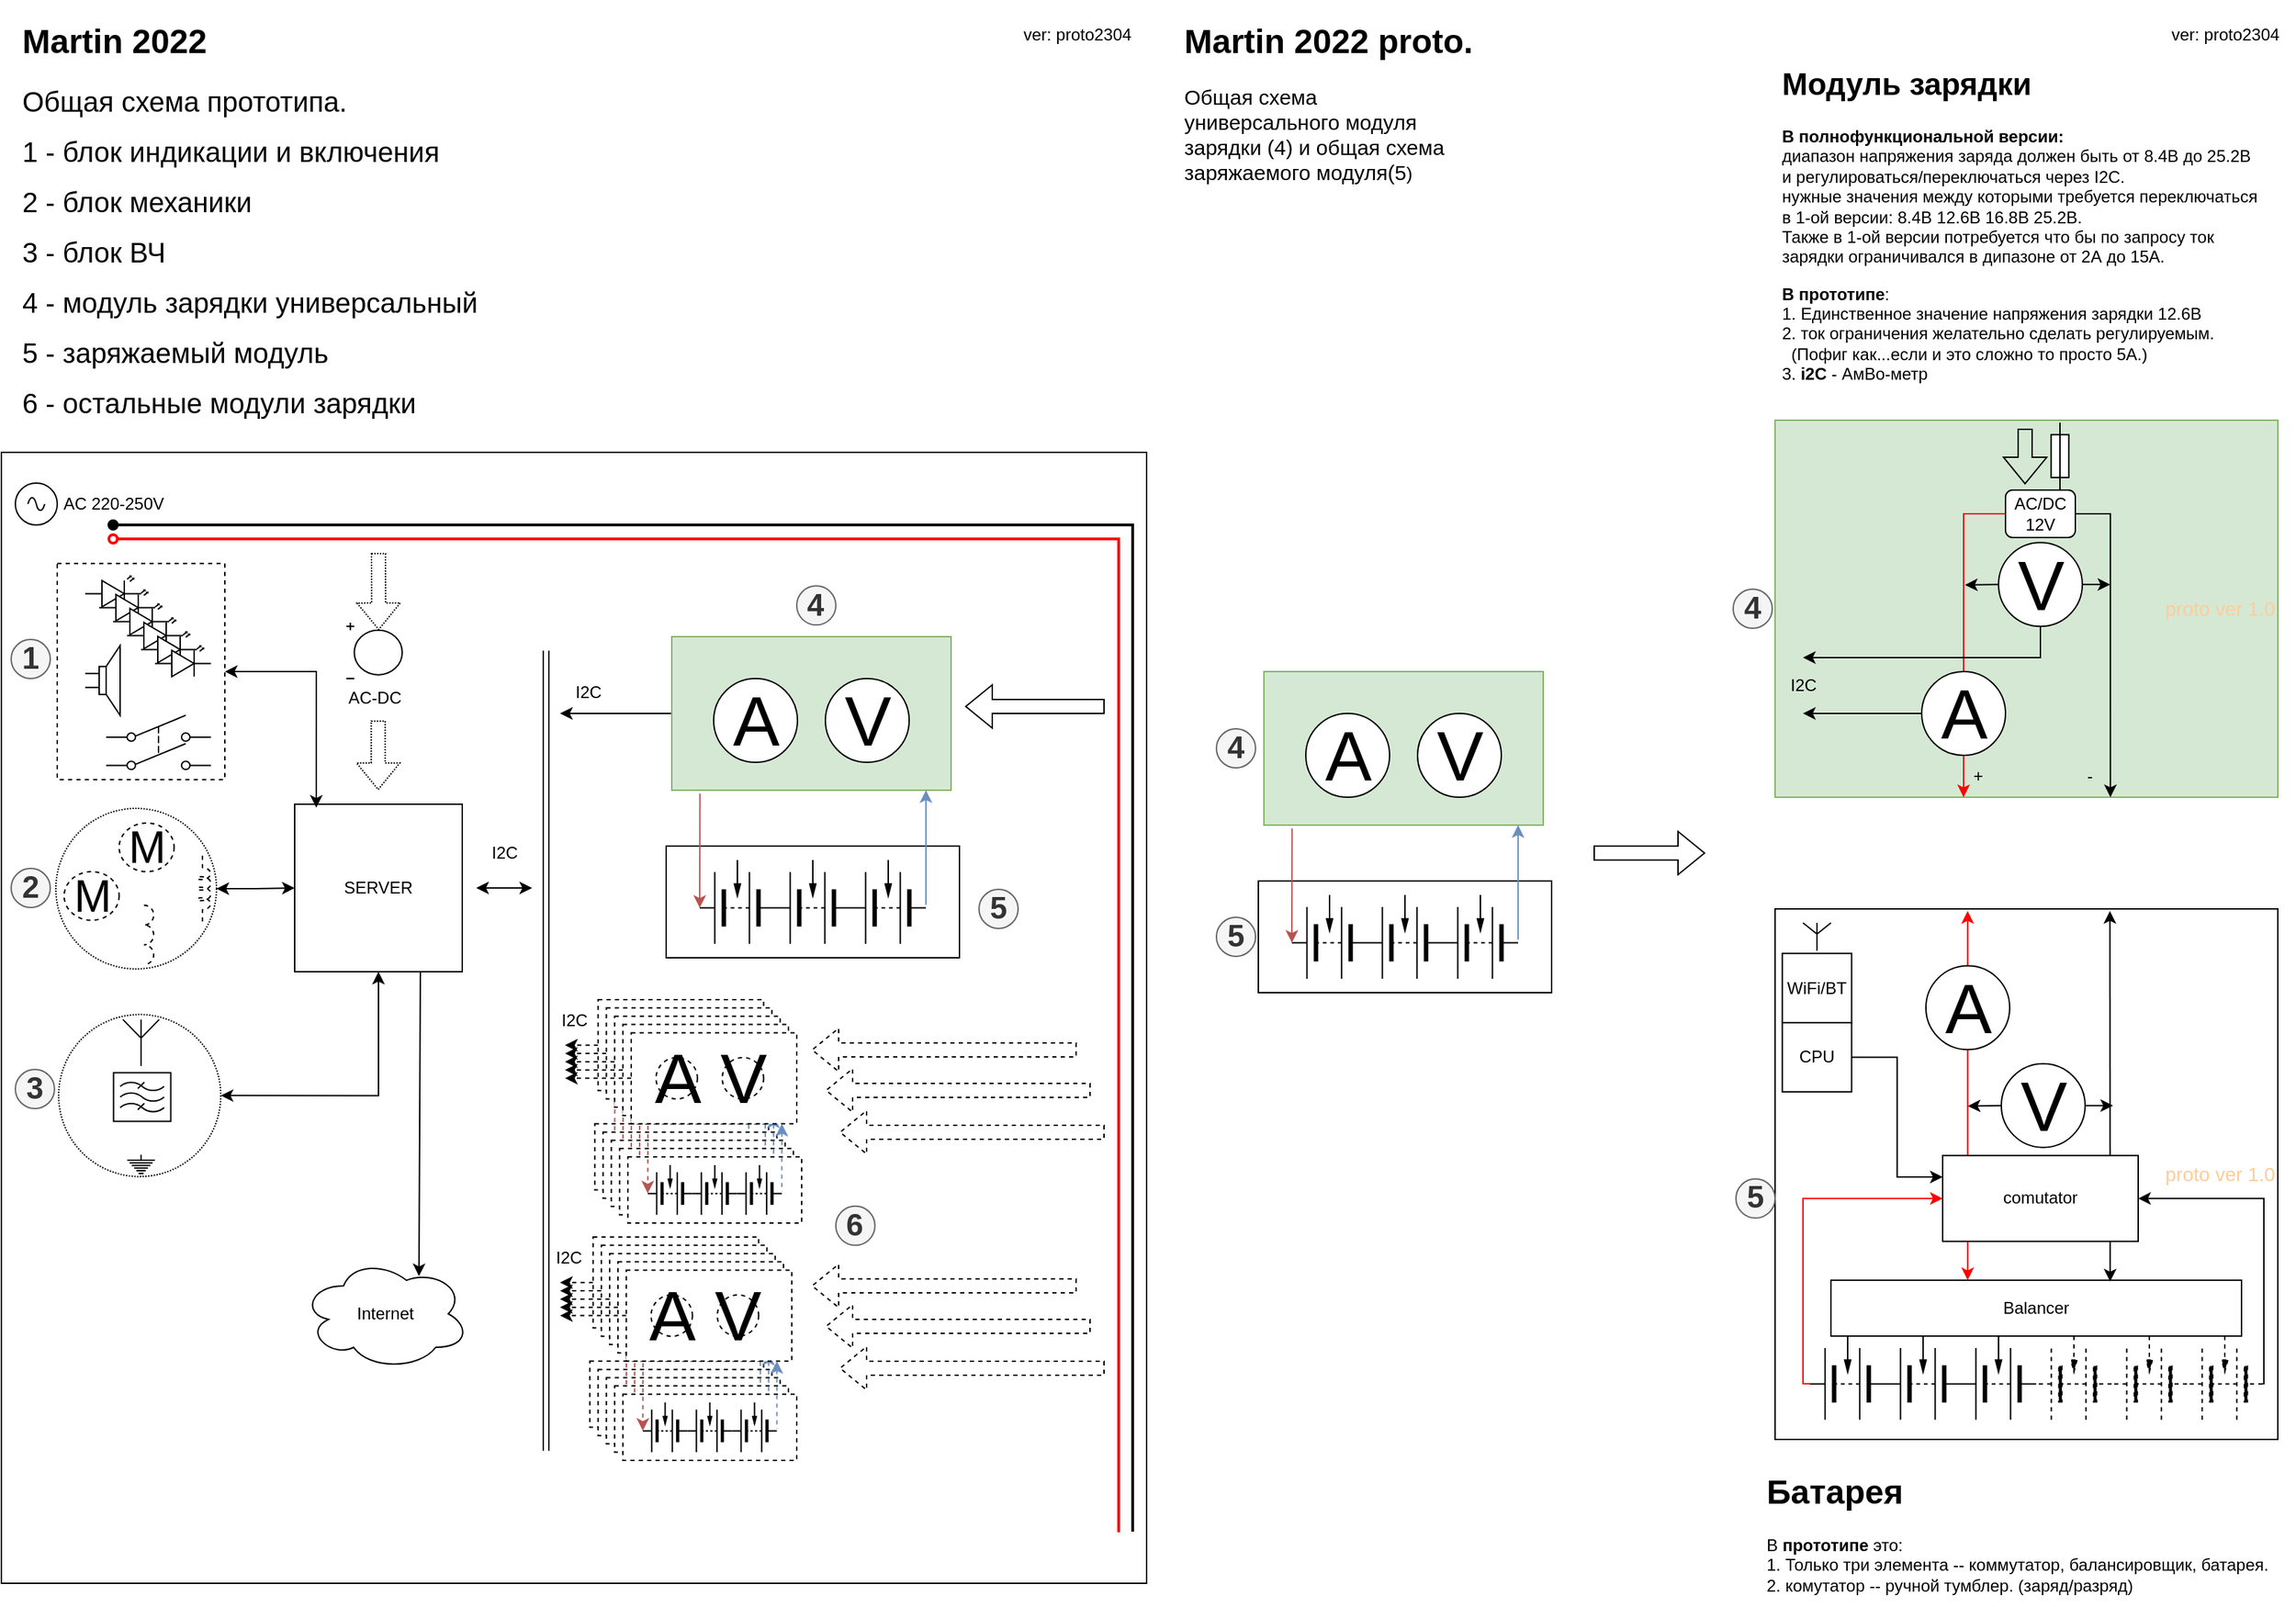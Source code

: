 <mxfile version="21.2.1" type="github">
  <diagram name="Страница 1" id="q1l9R9yOh7JBe0faKamn">
    <mxGraphModel dx="1054" dy="597" grid="1" gridSize="10" guides="1" tooltips="1" connect="1" arrows="1" fold="1" page="1" pageScale="1" pageWidth="827" pageHeight="1169" math="0" shadow="0">
      <root>
        <mxCell id="0" />
        <mxCell id="1" parent="0" />
        <mxCell id="MWshiME6rKWV4LbC__Ov-294" value="&lt;div style=&quot;font-size: 13px;&quot; align=&quot;right&quot;&gt;&lt;font style=&quot;font-size: 14px;&quot; color=&quot;#ffcc99&quot;&gt;proto ver 1.0&lt;/font&gt;&lt;/div&gt;" style="rounded=0;whiteSpace=wrap;html=1;align=right;" parent="1" vertex="1">
          <mxGeometry x="1270" y="651" width="360" height="380" as="geometry" />
        </mxCell>
        <mxCell id="MWshiME6rKWV4LbC__Ov-238" value="" style="rounded=0;whiteSpace=wrap;html=1;fillColor=#d5e8d4;strokeColor=#82b366;" parent="1" vertex="1">
          <mxGeometry x="904" y="481" width="200" height="110" as="geometry" />
        </mxCell>
        <mxCell id="MWshiME6rKWV4LbC__Ov-239" value="" style="group" parent="1" vertex="1" connectable="0">
          <mxGeometry x="924" y="641" width="186" height="70" as="geometry" />
        </mxCell>
        <mxCell id="MWshiME6rKWV4LbC__Ov-240" value="" style="rounded=0;whiteSpace=wrap;html=1;" parent="MWshiME6rKWV4LbC__Ov-239" vertex="1">
          <mxGeometry x="-24" y="-10" width="210" height="80" as="geometry" />
        </mxCell>
        <mxCell id="MWshiME6rKWV4LbC__Ov-241" value="" style="pointerEvents=1;verticalLabelPosition=bottom;shadow=0;dashed=0;align=center;fillColor=strokeColor;html=1;verticalAlign=top;strokeWidth=1;shape=mxgraph.electrical.miscellaneous.multicell_battery_tapped;rotation=-180;" parent="MWshiME6rKWV4LbC__Ov-239" vertex="1">
          <mxGeometry x="54" width="54" height="60" as="geometry" />
        </mxCell>
        <mxCell id="MWshiME6rKWV4LbC__Ov-242" value="" style="pointerEvents=1;verticalLabelPosition=bottom;shadow=0;dashed=0;align=center;fillColor=strokeColor;html=1;verticalAlign=top;strokeWidth=1;shape=mxgraph.electrical.miscellaneous.multicell_battery_tapped;rotation=-180;" parent="MWshiME6rKWV4LbC__Ov-239" vertex="1">
          <mxGeometry width="54" height="60" as="geometry" />
        </mxCell>
        <mxCell id="MWshiME6rKWV4LbC__Ov-243" value="" style="pointerEvents=1;verticalLabelPosition=bottom;shadow=0;dashed=0;align=center;fillColor=strokeColor;html=1;verticalAlign=top;strokeWidth=1;shape=mxgraph.electrical.miscellaneous.multicell_battery_tapped;rotation=-180;" parent="MWshiME6rKWV4LbC__Ov-239" vertex="1">
          <mxGeometry x="108" width="54" height="60" as="geometry" />
        </mxCell>
        <mxCell id="MWshiME6rKWV4LbC__Ov-244" value="" style="endArrow=classic;html=1;rounded=0;entryX=1;entryY=0.43;entryDx=0;entryDy=0;entryPerimeter=0;exitX=0.101;exitY=1.022;exitDx=0;exitDy=0;exitPerimeter=0;fillColor=#f8cecc;strokeColor=#b85450;" parent="1" source="MWshiME6rKWV4LbC__Ov-238" target="MWshiME6rKWV4LbC__Ov-242" edge="1">
          <mxGeometry width="50" height="50" relative="1" as="geometry">
            <mxPoint x="834" y="671" as="sourcePoint" />
            <mxPoint x="884" y="621" as="targetPoint" />
          </mxGeometry>
        </mxCell>
        <mxCell id="MWshiME6rKWV4LbC__Ov-245" value="" style="endArrow=none;html=1;rounded=0;entryX=1;entryY=0.43;entryDx=0;entryDy=0;entryPerimeter=0;exitX=0.101;exitY=1.022;exitDx=0;exitDy=0;exitPerimeter=0;fillColor=#dae8fc;strokeColor=#6c8ebf;endFill=0;startArrow=classic;startFill=1;" parent="1" edge="1">
          <mxGeometry width="50" height="50" relative="1" as="geometry">
            <mxPoint x="1086" y="591" as="sourcePoint" />
            <mxPoint x="1086" y="673" as="targetPoint" />
          </mxGeometry>
        </mxCell>
        <mxCell id="MWshiME6rKWV4LbC__Ov-246" value="A" style="verticalLabelPosition=middle;shadow=0;dashed=0;align=center;html=1;verticalAlign=middle;strokeWidth=1;shape=ellipse;aspect=fixed;fontSize=50;" parent="1" vertex="1">
          <mxGeometry x="934" y="511" width="60" height="60" as="geometry" />
        </mxCell>
        <mxCell id="MWshiME6rKWV4LbC__Ov-247" value="V" style="verticalLabelPosition=middle;shadow=0;dashed=0;align=center;html=1;verticalAlign=middle;strokeWidth=1;shape=ellipse;aspect=fixed;fontSize=50;" parent="1" vertex="1">
          <mxGeometry x="1014" y="511" width="60" height="60" as="geometry" />
        </mxCell>
        <mxCell id="MWshiME6rKWV4LbC__Ov-248" value="&lt;div style=&quot;font-size: 13px;&quot; align=&quot;right&quot;&gt;&lt;font style=&quot;font-size: 14px;&quot; color=&quot;#ffcc99&quot;&gt;proto ver 1.0&lt;/font&gt;&lt;/div&gt;" style="rounded=0;whiteSpace=wrap;html=1;align=right;fillColor=#d5e8d4;strokeColor=#82b366;" parent="1" vertex="1">
          <mxGeometry x="1270" y="301" width="360" height="270" as="geometry" />
        </mxCell>
        <mxCell id="MWshiME6rKWV4LbC__Ov-252" style="edgeStyle=orthogonalEdgeStyle;rounded=0;orthogonalLoop=1;jettySize=auto;html=1;exitX=0;exitY=0.5;exitDx=0;exitDy=0;entryX=0.375;entryY=1;entryDx=0;entryDy=0;entryPerimeter=0;fillColor=#f8cecc;strokeColor=#FF0000;" parent="1" source="MWshiME6rKWV4LbC__Ov-249" target="MWshiME6rKWV4LbC__Ov-248" edge="1">
          <mxGeometry relative="1" as="geometry">
            <Array as="points">
              <mxPoint x="1405" y="368" />
            </Array>
          </mxGeometry>
        </mxCell>
        <mxCell id="MWshiME6rKWV4LbC__Ov-253" style="edgeStyle=orthogonalEdgeStyle;rounded=0;orthogonalLoop=1;jettySize=auto;html=1;exitX=1;exitY=0.5;exitDx=0;exitDy=0;entryX=0.667;entryY=1;entryDx=0;entryDy=0;entryPerimeter=0;" parent="1" source="MWshiME6rKWV4LbC__Ov-249" target="MWshiME6rKWV4LbC__Ov-248" edge="1">
          <mxGeometry relative="1" as="geometry">
            <Array as="points">
              <mxPoint x="1510" y="368" />
            </Array>
          </mxGeometry>
        </mxCell>
        <mxCell id="MWshiME6rKWV4LbC__Ov-249" value="&lt;div&gt;AC/DC&lt;/div&gt;&lt;div&gt;12V&lt;br&gt;&lt;/div&gt;" style="rounded=1;whiteSpace=wrap;html=1;" parent="1" vertex="1">
          <mxGeometry x="1435" y="351" width="50" height="34" as="geometry" />
        </mxCell>
        <mxCell id="MWshiME6rKWV4LbC__Ov-250" value="A" style="verticalLabelPosition=middle;shadow=0;dashed=0;align=center;html=1;verticalAlign=middle;strokeWidth=1;shape=ellipse;aspect=fixed;fontSize=50;" parent="1" vertex="1">
          <mxGeometry x="1375" y="481" width="60" height="60" as="geometry" />
        </mxCell>
        <mxCell id="MWshiME6rKWV4LbC__Ov-257" style="edgeStyle=orthogonalEdgeStyle;rounded=0;orthogonalLoop=1;jettySize=auto;html=1;exitX=1;exitY=0.5;exitDx=0;exitDy=0;" parent="1" source="MWshiME6rKWV4LbC__Ov-251" edge="1">
          <mxGeometry relative="1" as="geometry">
            <mxPoint x="1510" y="419" as="targetPoint" />
          </mxGeometry>
        </mxCell>
        <mxCell id="MWshiME6rKWV4LbC__Ov-251" value="V" style="verticalLabelPosition=middle;shadow=0;dashed=0;align=center;html=1;verticalAlign=middle;strokeWidth=1;shape=ellipse;aspect=fixed;fontSize=50;" parent="1" vertex="1">
          <mxGeometry x="1430" y="388.65" width="60" height="60" as="geometry" />
        </mxCell>
        <mxCell id="MWshiME6rKWV4LbC__Ov-254" value="+" style="text;html=1;align=center;verticalAlign=middle;resizable=0;points=[];autosize=1;strokeColor=none;fillColor=none;" parent="1" vertex="1">
          <mxGeometry x="1400" y="541" width="30" height="30" as="geometry" />
        </mxCell>
        <mxCell id="MWshiME6rKWV4LbC__Ov-255" value="-" style="text;html=1;align=center;verticalAlign=middle;resizable=0;points=[];autosize=1;strokeColor=none;fillColor=none;" parent="1" vertex="1">
          <mxGeometry x="1480" y="541" width="30" height="30" as="geometry" />
        </mxCell>
        <mxCell id="MWshiME6rKWV4LbC__Ov-259" value="" style="endArrow=classic;html=1;rounded=0;exitX=0;exitY=0.5;exitDx=0;exitDy=0;" parent="1" source="MWshiME6rKWV4LbC__Ov-251" edge="1">
          <mxGeometry width="50" height="50" relative="1" as="geometry">
            <mxPoint x="1190" y="471" as="sourcePoint" />
            <mxPoint x="1406" y="419" as="targetPoint" />
          </mxGeometry>
        </mxCell>
        <mxCell id="MWshiME6rKWV4LbC__Ov-260" value="" style="endArrow=classic;html=1;rounded=0;exitX=0;exitY=0.5;exitDx=0;exitDy=0;" parent="1" source="MWshiME6rKWV4LbC__Ov-250" edge="1">
          <mxGeometry width="50" height="50" relative="1" as="geometry">
            <mxPoint x="1360" y="471" as="sourcePoint" />
            <mxPoint x="1290" y="511" as="targetPoint" />
          </mxGeometry>
        </mxCell>
        <mxCell id="MWshiME6rKWV4LbC__Ov-263" value="" style="endArrow=classic;html=1;rounded=0;exitX=0.5;exitY=1;exitDx=0;exitDy=0;" parent="1" source="MWshiME6rKWV4LbC__Ov-251" edge="1">
          <mxGeometry width="50" height="50" relative="1" as="geometry">
            <mxPoint x="1190" y="451" as="sourcePoint" />
            <mxPoint x="1290" y="471" as="targetPoint" />
            <Array as="points">
              <mxPoint x="1460" y="471" />
            </Array>
          </mxGeometry>
        </mxCell>
        <mxCell id="MWshiME6rKWV4LbC__Ov-264" value="I2C" style="text;html=1;align=center;verticalAlign=middle;resizable=0;points=[];autosize=1;strokeColor=none;fillColor=none;" parent="1" vertex="1">
          <mxGeometry x="1270" y="476.35" width="40" height="30" as="geometry" />
        </mxCell>
        <mxCell id="MWshiME6rKWV4LbC__Ov-265" value="" style="shape=flexArrow;endArrow=classic;html=1;rounded=0;exitX=0.528;exitY=0.037;exitDx=0;exitDy=0;exitPerimeter=0;entryX=0.5;entryY=0;entryDx=0;entryDy=0;" parent="1" edge="1">
          <mxGeometry width="50" height="50" relative="1" as="geometry">
            <mxPoint x="1449.08" y="306.99" as="sourcePoint" />
            <mxPoint x="1449" y="347" as="targetPoint" />
          </mxGeometry>
        </mxCell>
        <mxCell id="MWshiME6rKWV4LbC__Ov-300" style="edgeStyle=orthogonalEdgeStyle;rounded=0;orthogonalLoop=1;jettySize=auto;html=1;entryX=0;entryY=0.25;entryDx=0;entryDy=0;" parent="1" source="MWshiME6rKWV4LbC__Ov-275" target="MWshiME6rKWV4LbC__Ov-291" edge="1">
          <mxGeometry relative="1" as="geometry" />
        </mxCell>
        <mxCell id="MWshiME6rKWV4LbC__Ov-275" value="CPU" style="whiteSpace=wrap;html=1;aspect=fixed;" parent="1" vertex="1">
          <mxGeometry x="1275.2" y="732.45" width="49.6" height="49.6" as="geometry" />
        </mxCell>
        <mxCell id="MWshiME6rKWV4LbC__Ov-277" value="" style="verticalLabelPosition=bottom;shadow=0;dashed=0;align=center;html=1;verticalAlign=top;shape=mxgraph.electrical.radio.aerial_-_antenna_1;" parent="1" vertex="1">
          <mxGeometry x="1290" y="661" width="20" height="20" as="geometry" />
        </mxCell>
        <mxCell id="MWshiME6rKWV4LbC__Ov-280" value="" style="pointerEvents=1;verticalLabelPosition=bottom;shadow=0;dashed=0;align=center;fillColor=strokeColor;html=1;verticalAlign=top;strokeWidth=1;shape=mxgraph.electrical.miscellaneous.multicell_battery_tapped;rotation=-180;" parent="1" vertex="1">
          <mxGeometry x="1349" y="956.93" width="54" height="60" as="geometry" />
        </mxCell>
        <mxCell id="MWshiME6rKWV4LbC__Ov-292" value="" style="edgeStyle=orthogonalEdgeStyle;rounded=0;orthogonalLoop=1;jettySize=auto;html=1;entryX=0;entryY=0.5;entryDx=0;entryDy=0;exitX=1;exitY=0.43;exitDx=0;exitDy=0;exitPerimeter=0;strokeColor=#FF0000;" parent="1" source="MWshiME6rKWV4LbC__Ov-281" target="MWshiME6rKWV4LbC__Ov-291" edge="1">
          <mxGeometry relative="1" as="geometry">
            <mxPoint x="1215" y="986.93" as="targetPoint" />
            <mxPoint x="1290" y="1011" as="sourcePoint" />
            <Array as="points">
              <mxPoint x="1290" y="991" />
              <mxPoint x="1290" y="858" />
            </Array>
          </mxGeometry>
        </mxCell>
        <mxCell id="MWshiME6rKWV4LbC__Ov-281" value="" style="pointerEvents=1;verticalLabelPosition=bottom;shadow=0;dashed=0;align=center;fillColor=strokeColor;html=1;verticalAlign=top;strokeWidth=1;shape=mxgraph.electrical.miscellaneous.multicell_battery_tapped;rotation=-180;" parent="1" vertex="1">
          <mxGeometry x="1295" y="956.93" width="54" height="60" as="geometry" />
        </mxCell>
        <mxCell id="MWshiME6rKWV4LbC__Ov-282" value="" style="pointerEvents=1;verticalLabelPosition=bottom;shadow=0;dashed=0;align=center;fillColor=strokeColor;html=1;verticalAlign=top;strokeWidth=1;shape=mxgraph.electrical.miscellaneous.multicell_battery_tapped;rotation=-180;" parent="1" vertex="1">
          <mxGeometry x="1403" y="956.93" width="54" height="60" as="geometry" />
        </mxCell>
        <mxCell id="MWshiME6rKWV4LbC__Ov-283" value="" style="pointerEvents=1;verticalLabelPosition=bottom;shadow=0;dashed=1;align=center;fillColor=strokeColor;html=1;verticalAlign=top;strokeWidth=1;shape=mxgraph.electrical.miscellaneous.multicell_battery_tapped;rotation=-180;" parent="1" vertex="1">
          <mxGeometry x="1511" y="956.93" width="54" height="60" as="geometry" />
        </mxCell>
        <mxCell id="MWshiME6rKWV4LbC__Ov-284" value="" style="pointerEvents=1;verticalLabelPosition=bottom;shadow=0;dashed=1;align=center;fillColor=strokeColor;html=1;verticalAlign=top;strokeWidth=1;shape=mxgraph.electrical.miscellaneous.multicell_battery_tapped;rotation=-180;" parent="1" vertex="1">
          <mxGeometry x="1457" y="956.93" width="54" height="60" as="geometry" />
        </mxCell>
        <mxCell id="MWshiME6rKWV4LbC__Ov-293" value="" style="edgeStyle=orthogonalEdgeStyle;rounded=0;orthogonalLoop=1;jettySize=auto;html=1;entryX=1;entryY=0.5;entryDx=0;entryDy=0;exitX=0;exitY=0.43;exitDx=0;exitDy=0;exitPerimeter=0;" parent="1" source="MWshiME6rKWV4LbC__Ov-285" target="MWshiME6rKWV4LbC__Ov-291" edge="1">
          <mxGeometry relative="1" as="geometry">
            <mxPoint x="1699" y="986.93" as="targetPoint" />
            <Array as="points">
              <mxPoint x="1620" y="991" />
              <mxPoint x="1620" y="858" />
            </Array>
          </mxGeometry>
        </mxCell>
        <mxCell id="MWshiME6rKWV4LbC__Ov-285" value="" style="pointerEvents=1;verticalLabelPosition=bottom;shadow=0;dashed=1;align=center;fillColor=strokeColor;html=1;verticalAlign=top;strokeWidth=1;shape=mxgraph.electrical.miscellaneous.multicell_battery_tapped;rotation=-180;" parent="1" vertex="1">
          <mxGeometry x="1565" y="956.93" width="54" height="60" as="geometry" />
        </mxCell>
        <mxCell id="MWshiME6rKWV4LbC__Ov-286" value="Balancer" style="rounded=0;whiteSpace=wrap;html=1;" parent="1" vertex="1">
          <mxGeometry x="1310" y="916.93" width="294" height="40" as="geometry" />
        </mxCell>
        <mxCell id="MWshiME6rKWV4LbC__Ov-287" value="" style="endArrow=classic;html=1;rounded=0;entryX=0.333;entryY=-0.001;entryDx=0;entryDy=0;entryPerimeter=0;strokeColor=#FF0000;exitX=0.383;exitY=0.004;exitDx=0;exitDy=0;exitPerimeter=0;startArrow=classic;startFill=1;" parent="1" source="MWshiME6rKWV4LbC__Ov-294" target="MWshiME6rKWV4LbC__Ov-286" edge="1">
          <mxGeometry width="50" height="50" relative="1" as="geometry">
            <mxPoint x="1408" y="719" as="sourcePoint" />
            <mxPoint x="1450" y="761" as="targetPoint" />
          </mxGeometry>
        </mxCell>
        <mxCell id="MWshiME6rKWV4LbC__Ov-288" value="" style="endArrow=classic;html=1;rounded=0;exitX=0.666;exitY=0.004;exitDx=0;exitDy=0;exitPerimeter=0;entryX=0.68;entryY=0.023;entryDx=0;entryDy=0;entryPerimeter=0;startArrow=classic;startFill=1;" parent="1" source="MWshiME6rKWV4LbC__Ov-294" target="MWshiME6rKWV4LbC__Ov-286" edge="1">
          <mxGeometry width="50" height="50" relative="1" as="geometry">
            <mxPoint x="1510" y="719" as="sourcePoint" />
            <mxPoint x="1510" y="891" as="targetPoint" />
          </mxGeometry>
        </mxCell>
        <mxCell id="MWshiME6rKWV4LbC__Ov-291" value="comutator" style="rounded=0;whiteSpace=wrap;html=1;" parent="1" vertex="1">
          <mxGeometry x="1390" y="827.65" width="140" height="61.5" as="geometry" />
        </mxCell>
        <mxCell id="MWshiME6rKWV4LbC__Ov-295" style="edgeStyle=orthogonalEdgeStyle;rounded=0;orthogonalLoop=1;jettySize=auto;html=1;exitX=1;exitY=0.5;exitDx=0;exitDy=0;" parent="1" source="MWshiME6rKWV4LbC__Ov-296" edge="1">
          <mxGeometry relative="1" as="geometry">
            <mxPoint x="1512" y="792.2" as="targetPoint" />
          </mxGeometry>
        </mxCell>
        <mxCell id="MWshiME6rKWV4LbC__Ov-296" value="V" style="verticalLabelPosition=middle;shadow=0;dashed=0;align=center;html=1;verticalAlign=middle;strokeWidth=1;shape=ellipse;aspect=fixed;fontSize=50;" parent="1" vertex="1">
          <mxGeometry x="1432" y="761.85" width="60" height="60" as="geometry" />
        </mxCell>
        <mxCell id="MWshiME6rKWV4LbC__Ov-297" value="" style="endArrow=classic;html=1;rounded=0;exitX=0;exitY=0.5;exitDx=0;exitDy=0;" parent="1" source="MWshiME6rKWV4LbC__Ov-296" edge="1">
          <mxGeometry width="50" height="50" relative="1" as="geometry">
            <mxPoint x="1192" y="844.2" as="sourcePoint" />
            <mxPoint x="1408" y="792.2" as="targetPoint" />
          </mxGeometry>
        </mxCell>
        <mxCell id="MWshiME6rKWV4LbC__Ov-298" value="A" style="verticalLabelPosition=middle;shadow=0;dashed=0;align=center;html=1;verticalAlign=middle;strokeWidth=1;shape=ellipse;aspect=fixed;fontSize=50;" parent="1" vertex="1">
          <mxGeometry x="1378" y="691.78" width="60" height="60" as="geometry" />
        </mxCell>
        <mxCell id="MWshiME6rKWV4LbC__Ov-299" value="" style="shape=flexArrow;endArrow=classic;html=1;rounded=0;" parent="1" edge="1">
          <mxGeometry width="50" height="50" relative="1" as="geometry">
            <mxPoint x="1140" y="611" as="sourcePoint" />
            <mxPoint x="1220" y="611" as="targetPoint" />
          </mxGeometry>
        </mxCell>
        <mxCell id="MWshiME6rKWV4LbC__Ov-302" value="" style="pointerEvents=1;verticalLabelPosition=bottom;shadow=0;dashed=0;align=center;html=1;verticalAlign=top;shape=mxgraph.electrical.miscellaneous.fuse_2;rotation=90;" parent="1" vertex="1">
          <mxGeometry x="1450" y="320.35" width="48" height="12.65" as="geometry" />
        </mxCell>
        <mxCell id="MWshiME6rKWV4LbC__Ov-303" value="WiFi/BT" style="whiteSpace=wrap;html=1;aspect=fixed;" parent="1" vertex="1">
          <mxGeometry x="1275.2" y="682.85" width="49.6" height="49.6" as="geometry" />
        </mxCell>
        <mxCell id="MWshiME6rKWV4LbC__Ov-306" value="&lt;h1&gt;Martin 2022&lt;br&gt;&lt;/h1&gt;&lt;p&gt;&lt;font style=&quot;font-size: 20px;&quot;&gt;Общая схема прототипа.&lt;/font&gt;&lt;/p&gt;&lt;p&gt;&lt;font style=&quot;font-size: 20px;&quot;&gt;1 - блок индикации и включения&amp;nbsp;&amp;nbsp;&amp;nbsp;&amp;nbsp;&amp;nbsp; &lt;br&gt;&lt;/font&gt;&lt;/p&gt;&lt;p&gt;&lt;font style=&quot;font-size: 20px;&quot;&gt;2 - блок механики&amp;nbsp;&amp;nbsp;&amp;nbsp;&amp;nbsp;&amp;nbsp;&amp;nbsp;&amp;nbsp;&amp;nbsp;&amp;nbsp;&amp;nbsp;&amp;nbsp;&amp;nbsp;&amp;nbsp;&amp;nbsp;&amp;nbsp;&amp;nbsp;&amp;nbsp;&amp;nbsp;&amp;nbsp;&amp;nbsp;&amp;nbsp;&amp;nbsp;&amp;nbsp;&amp;nbsp;&amp;nbsp;&amp;nbsp;&amp;nbsp;&amp;nbsp;&amp;nbsp; &lt;br&gt;&lt;/font&gt;&lt;/p&gt;&lt;p&gt;&lt;font style=&quot;font-size: 20px;&quot;&gt;3 - блок ВЧ&amp;nbsp;&amp;nbsp;&amp;nbsp;&amp;nbsp;&amp;nbsp;&amp;nbsp;&amp;nbsp;&amp;nbsp;&amp;nbsp;&amp;nbsp;&amp;nbsp;&amp;nbsp;&amp;nbsp;&amp;nbsp;&amp;nbsp;&amp;nbsp;&amp;nbsp;&amp;nbsp;&amp;nbsp;&amp;nbsp;&amp;nbsp;&amp;nbsp;&amp;nbsp;&amp;nbsp;&amp;nbsp;&amp;nbsp;&amp;nbsp;&amp;nbsp;&amp;nbsp;&amp;nbsp;&amp;nbsp;&amp;nbsp;&amp;nbsp;&amp;nbsp;&amp;nbsp;&amp;nbsp;&amp;nbsp;&amp;nbsp;&amp;nbsp;&amp;nbsp; &lt;br&gt;&lt;/font&gt;&lt;/p&gt;&lt;p&gt;&lt;font style=&quot;font-size: 20px;&quot;&gt;4 - модуль зарядки универсальный &lt;br&gt;&lt;/font&gt;&lt;/p&gt;&lt;p&gt;&lt;font style=&quot;font-size: 20px;&quot;&gt;5 - заряжаемый модуль&amp;nbsp;&amp;nbsp;&amp;nbsp;&amp;nbsp;&amp;nbsp;&amp;nbsp;&amp;nbsp;&amp;nbsp;&amp;nbsp;&amp;nbsp;&amp;nbsp;&amp;nbsp;&amp;nbsp;&amp;nbsp;&amp;nbsp;&amp;nbsp;&amp;nbsp;&amp;nbsp;&amp;nbsp;&amp;nbsp;&amp;nbsp; &lt;br&gt;&lt;/font&gt;&lt;/p&gt;&lt;p&gt;&lt;font style=&quot;font-size: 20px;&quot;&gt;6 - остальные модули зарядки&lt;br&gt;&lt;/font&gt;&lt;/p&gt;" style="text;html=1;strokeColor=none;fillColor=none;spacing=5;spacingTop=-20;whiteSpace=wrap;overflow=hidden;rounded=0;" parent="1" vertex="1">
          <mxGeometry x="10" y="10" width="350" height="296" as="geometry" />
        </mxCell>
        <mxCell id="MWshiME6rKWV4LbC__Ov-320" value="&lt;font size=&quot;1&quot;&gt;&lt;b style=&quot;font-size: 22px;&quot;&gt;4&lt;/b&gt;&lt;/font&gt;" style="ellipse;whiteSpace=wrap;html=1;aspect=fixed;fillColor=#f5f5f5;fontColor=#333333;strokeColor=#666666;" parent="1" vertex="1">
          <mxGeometry x="870" y="522" width="28" height="28" as="geometry" />
        </mxCell>
        <mxCell id="MWshiME6rKWV4LbC__Ov-321" value="&lt;font size=&quot;1&quot;&gt;&lt;b style=&quot;font-size: 22px;&quot;&gt;4&lt;/b&gt;&lt;/font&gt;" style="ellipse;whiteSpace=wrap;html=1;aspect=fixed;fillColor=#f5f5f5;fontColor=#333333;strokeColor=#666666;" parent="1" vertex="1">
          <mxGeometry x="1240" y="422" width="28" height="28" as="geometry" />
        </mxCell>
        <mxCell id="MWshiME6rKWV4LbC__Ov-322" value="&lt;font size=&quot;1&quot;&gt;&lt;b style=&quot;font-size: 22px;&quot;&gt;5&lt;/b&gt;&lt;/font&gt;" style="ellipse;whiteSpace=wrap;html=1;aspect=fixed;fillColor=#f5f5f5;fontColor=#333333;strokeColor=#666666;" parent="1" vertex="1">
          <mxGeometry x="870" y="657" width="28" height="28" as="geometry" />
        </mxCell>
        <mxCell id="MWshiME6rKWV4LbC__Ov-323" value="&lt;font size=&quot;1&quot;&gt;&lt;b style=&quot;font-size: 22px;&quot;&gt;5&lt;/b&gt;&lt;/font&gt;" style="ellipse;whiteSpace=wrap;html=1;aspect=fixed;fillColor=#f5f5f5;fontColor=#333333;strokeColor=#666666;" parent="1" vertex="1">
          <mxGeometry x="1242" y="844.4" width="28" height="28" as="geometry" />
        </mxCell>
        <mxCell id="MWshiME6rKWV4LbC__Ov-324" value="" style="group" parent="1" vertex="1" connectable="0">
          <mxGeometry y="324" width="820" height="810" as="geometry" />
        </mxCell>
        <mxCell id="MWshiME6rKWV4LbC__Ov-307" value="" style="rounded=0;whiteSpace=wrap;html=1;" parent="MWshiME6rKWV4LbC__Ov-324" vertex="1">
          <mxGeometry width="820" height="810" as="geometry" />
        </mxCell>
        <mxCell id="MWshiME6rKWV4LbC__Ov-3" value="" style="pointerEvents=1;verticalLabelPosition=bottom;shadow=0;dashed=0;align=center;html=1;verticalAlign=top;shape=mxgraph.electrical.signal_sources.source;aspect=fixed;points=[[0.5,0,0],[1,0.5,0],[0.5,1,0],[0,0.5,0]];elSignalType=ac;" parent="MWshiME6rKWV4LbC__Ov-324" vertex="1">
          <mxGeometry x="10" y="22" width="30" height="30" as="geometry" />
        </mxCell>
        <mxCell id="MWshiME6rKWV4LbC__Ov-4" value="AC 220-250V" style="text;html=1;align=center;verticalAlign=middle;resizable=0;points=[];autosize=1;strokeColor=none;fillColor=none;" parent="MWshiME6rKWV4LbC__Ov-324" vertex="1">
          <mxGeometry x="30" y="22" width="100" height="30" as="geometry" />
        </mxCell>
        <mxCell id="MWshiME6rKWV4LbC__Ov-5" value="SERVER" style="whiteSpace=wrap;html=1;aspect=fixed;" parent="MWshiME6rKWV4LbC__Ov-324" vertex="1">
          <mxGeometry x="210" y="252" width="120" height="120" as="geometry" />
        </mxCell>
        <mxCell id="MWshiME6rKWV4LbC__Ov-39" value="" style="group" parent="MWshiME6rKWV4LbC__Ov-324" vertex="1" connectable="0">
          <mxGeometry x="247" y="72" width="40" height="170" as="geometry" />
        </mxCell>
        <mxCell id="MWshiME6rKWV4LbC__Ov-7" value="AC-DC" style="pointerEvents=1;verticalLabelPosition=bottom;shadow=0;dashed=0;align=center;html=1;verticalAlign=top;shape=mxgraph.electrical.signal_sources.dc_source_1;" parent="MWshiME6rKWV4LbC__Ov-39" vertex="1">
          <mxGeometry y="50" width="40" height="40" as="geometry" />
        </mxCell>
        <mxCell id="MWshiME6rKWV4LbC__Ov-19" value="" style="shape=flexArrow;endArrow=classic;html=1;rounded=0;dashed=1;dashPattern=1 1;entryX=0.58;entryY=0.135;entryDx=0;entryDy=0;entryPerimeter=0;" parent="MWshiME6rKWV4LbC__Ov-39" target="MWshiME6rKWV4LbC__Ov-7" edge="1">
          <mxGeometry width="50" height="50" relative="1" as="geometry">
            <mxPoint x="23" as="sourcePoint" />
            <mxPoint x="23" y="40" as="targetPoint" />
          </mxGeometry>
        </mxCell>
        <mxCell id="MWshiME6rKWV4LbC__Ov-20" value="" style="shape=flexArrow;endArrow=classic;html=1;rounded=0;entryX=0.5;entryY=0;entryDx=0;entryDy=0;entryPerimeter=0;dashed=1;dashPattern=1 1;" parent="MWshiME6rKWV4LbC__Ov-39" edge="1">
          <mxGeometry width="50" height="50" relative="1" as="geometry">
            <mxPoint x="22.8" y="120" as="sourcePoint" />
            <mxPoint x="22.8" y="170" as="targetPoint" />
          </mxGeometry>
        </mxCell>
        <mxCell id="MWshiME6rKWV4LbC__Ov-120" value="I2C" style="text;html=1;align=center;verticalAlign=middle;resizable=0;points=[];autosize=1;strokeColor=none;fillColor=none;" parent="MWshiME6rKWV4LbC__Ov-324" vertex="1">
          <mxGeometry x="400" y="157" width="40" height="30" as="geometry" />
        </mxCell>
        <mxCell id="MWshiME6rKWV4LbC__Ov-122" value="" style="group;dashed=1;" parent="MWshiME6rKWV4LbC__Ov-324" vertex="1" connectable="0">
          <mxGeometry x="399.996" y="562" width="145.78" height="136.296" as="geometry" />
        </mxCell>
        <mxCell id="MWshiME6rKWV4LbC__Ov-123" value="" style="edgeStyle=orthogonalEdgeStyle;rounded=0;orthogonalLoop=1;jettySize=auto;html=1;dashed=1;" parent="MWshiME6rKWV4LbC__Ov-122" source="MWshiME6rKWV4LbC__Ov-124" edge="1">
          <mxGeometry relative="1" as="geometry">
            <mxPoint y="32.593" as="targetPoint" />
          </mxGeometry>
        </mxCell>
        <mxCell id="MWshiME6rKWV4LbC__Ov-124" value="" style="rounded=0;whiteSpace=wrap;html=1;dashed=1;" parent="MWshiME6rKWV4LbC__Ov-122" vertex="1">
          <mxGeometry x="23.704" width="118.521" height="65.185" as="geometry" />
        </mxCell>
        <mxCell id="MWshiME6rKWV4LbC__Ov-125" value="" style="group;dashed=1;" parent="MWshiME6rKWV4LbC__Ov-122" vertex="1" connectable="0">
          <mxGeometry x="35.556" y="94.815" width="110.224" height="41.481" as="geometry" />
        </mxCell>
        <mxCell id="MWshiME6rKWV4LbC__Ov-126" value="" style="rounded=0;whiteSpace=wrap;html=1;dashed=1;" parent="MWshiME6rKWV4LbC__Ov-125" vertex="1">
          <mxGeometry x="-14.222" y="-5.926" width="124.447" height="47.407" as="geometry" />
        </mxCell>
        <mxCell id="MWshiME6rKWV4LbC__Ov-127" value="" style="pointerEvents=1;verticalLabelPosition=bottom;shadow=0;dashed=1;align=center;fillColor=strokeColor;html=1;verticalAlign=top;strokeWidth=1;shape=mxgraph.electrical.miscellaneous.multicell_battery_tapped;rotation=-180;" parent="MWshiME6rKWV4LbC__Ov-125" vertex="1">
          <mxGeometry x="32.001" width="32.001" height="35.556" as="geometry" />
        </mxCell>
        <mxCell id="MWshiME6rKWV4LbC__Ov-128" value="" style="pointerEvents=1;verticalLabelPosition=bottom;shadow=0;dashed=1;align=center;fillColor=strokeColor;html=1;verticalAlign=top;strokeWidth=1;shape=mxgraph.electrical.miscellaneous.multicell_battery_tapped;rotation=-180;" parent="MWshiME6rKWV4LbC__Ov-125" vertex="1">
          <mxGeometry width="32.001" height="35.556" as="geometry" />
        </mxCell>
        <mxCell id="MWshiME6rKWV4LbC__Ov-129" value="" style="pointerEvents=1;verticalLabelPosition=bottom;shadow=0;dashed=1;align=center;fillColor=strokeColor;html=1;verticalAlign=top;strokeWidth=1;shape=mxgraph.electrical.miscellaneous.multicell_battery_tapped;rotation=-180;" parent="MWshiME6rKWV4LbC__Ov-125" vertex="1">
          <mxGeometry x="64.001" width="32.001" height="35.556" as="geometry" />
        </mxCell>
        <mxCell id="MWshiME6rKWV4LbC__Ov-135" value="A" style="verticalLabelPosition=middle;shadow=0;dashed=1;align=center;html=1;verticalAlign=middle;strokeWidth=1;shape=ellipse;aspect=fixed;fontSize=50;" parent="MWshiME6rKWV4LbC__Ov-122" vertex="1">
          <mxGeometry x="41.482" y="17.778" width="29.63" height="29.63" as="geometry" />
        </mxCell>
        <mxCell id="MWshiME6rKWV4LbC__Ov-136" value="V" style="verticalLabelPosition=middle;shadow=0;dashed=1;align=center;html=1;verticalAlign=middle;strokeWidth=1;shape=ellipse;aspect=fixed;fontSize=50;" parent="MWshiME6rKWV4LbC__Ov-122" vertex="1">
          <mxGeometry x="88.89" y="17.778" width="29.63" height="29.63" as="geometry" />
        </mxCell>
        <mxCell id="MWshiME6rKWV4LbC__Ov-137" value="" style="group;dashed=1;" parent="MWshiME6rKWV4LbC__Ov-324" vertex="1" connectable="0">
          <mxGeometry x="405.922" y="567.926" width="145.78" height="136.296" as="geometry" />
        </mxCell>
        <mxCell id="MWshiME6rKWV4LbC__Ov-138" value="" style="edgeStyle=orthogonalEdgeStyle;rounded=0;orthogonalLoop=1;jettySize=auto;html=1;dashed=1;" parent="MWshiME6rKWV4LbC__Ov-137" source="MWshiME6rKWV4LbC__Ov-139" edge="1">
          <mxGeometry relative="1" as="geometry">
            <mxPoint x="-5.926" y="32.593" as="targetPoint" />
          </mxGeometry>
        </mxCell>
        <mxCell id="MWshiME6rKWV4LbC__Ov-139" value="" style="rounded=0;whiteSpace=wrap;html=1;dashed=1;" parent="MWshiME6rKWV4LbC__Ov-137" vertex="1">
          <mxGeometry x="23.704" width="118.521" height="65.185" as="geometry" />
        </mxCell>
        <mxCell id="MWshiME6rKWV4LbC__Ov-140" value="" style="group;dashed=1;" parent="MWshiME6rKWV4LbC__Ov-137" vertex="1" connectable="0">
          <mxGeometry x="35.556" y="94.815" width="110.224" height="41.481" as="geometry" />
        </mxCell>
        <mxCell id="MWshiME6rKWV4LbC__Ov-141" value="" style="rounded=0;whiteSpace=wrap;html=1;dashed=1;" parent="MWshiME6rKWV4LbC__Ov-140" vertex="1">
          <mxGeometry x="-14.222" y="-5.926" width="124.447" height="47.407" as="geometry" />
        </mxCell>
        <mxCell id="MWshiME6rKWV4LbC__Ov-142" value="" style="pointerEvents=1;verticalLabelPosition=bottom;shadow=0;dashed=1;align=center;fillColor=strokeColor;html=1;verticalAlign=top;strokeWidth=1;shape=mxgraph.electrical.miscellaneous.multicell_battery_tapped;rotation=-180;" parent="MWshiME6rKWV4LbC__Ov-140" vertex="1">
          <mxGeometry x="32.001" width="32.001" height="35.556" as="geometry" />
        </mxCell>
        <mxCell id="MWshiME6rKWV4LbC__Ov-143" value="" style="pointerEvents=1;verticalLabelPosition=bottom;shadow=0;dashed=1;align=center;fillColor=strokeColor;html=1;verticalAlign=top;strokeWidth=1;shape=mxgraph.electrical.miscellaneous.multicell_battery_tapped;rotation=-180;" parent="MWshiME6rKWV4LbC__Ov-140" vertex="1">
          <mxGeometry width="32.001" height="35.556" as="geometry" />
        </mxCell>
        <mxCell id="MWshiME6rKWV4LbC__Ov-144" value="" style="pointerEvents=1;verticalLabelPosition=bottom;shadow=0;dashed=1;align=center;fillColor=strokeColor;html=1;verticalAlign=top;strokeWidth=1;shape=mxgraph.electrical.miscellaneous.multicell_battery_tapped;rotation=-180;" parent="MWshiME6rKWV4LbC__Ov-140" vertex="1">
          <mxGeometry x="64.001" width="32.001" height="35.556" as="geometry" />
        </mxCell>
        <mxCell id="MWshiME6rKWV4LbC__Ov-150" value="A" style="verticalLabelPosition=middle;shadow=0;dashed=1;align=center;html=1;verticalAlign=middle;strokeWidth=1;shape=ellipse;aspect=fixed;fontSize=50;" parent="MWshiME6rKWV4LbC__Ov-137" vertex="1">
          <mxGeometry x="41.482" y="17.778" width="29.63" height="29.63" as="geometry" />
        </mxCell>
        <mxCell id="MWshiME6rKWV4LbC__Ov-151" value="V" style="verticalLabelPosition=middle;shadow=0;dashed=1;align=center;html=1;verticalAlign=middle;strokeWidth=1;shape=ellipse;aspect=fixed;fontSize=50;" parent="MWshiME6rKWV4LbC__Ov-137" vertex="1">
          <mxGeometry x="88.89" y="17.778" width="29.63" height="29.63" as="geometry" />
        </mxCell>
        <mxCell id="MWshiME6rKWV4LbC__Ov-152" value="" style="group;dashed=1;" parent="MWshiME6rKWV4LbC__Ov-324" vertex="1" connectable="0">
          <mxGeometry x="411.848" y="573.852" width="145.78" height="136.296" as="geometry" />
        </mxCell>
        <mxCell id="MWshiME6rKWV4LbC__Ov-153" value="" style="edgeStyle=orthogonalEdgeStyle;rounded=0;orthogonalLoop=1;jettySize=auto;html=1;dashed=1;" parent="MWshiME6rKWV4LbC__Ov-152" source="MWshiME6rKWV4LbC__Ov-154" edge="1">
          <mxGeometry relative="1" as="geometry">
            <mxPoint x="-11.852" y="32.593" as="targetPoint" />
          </mxGeometry>
        </mxCell>
        <mxCell id="MWshiME6rKWV4LbC__Ov-154" value="" style="rounded=0;whiteSpace=wrap;html=1;dashed=1;" parent="MWshiME6rKWV4LbC__Ov-152" vertex="1">
          <mxGeometry x="23.704" width="118.521" height="65.185" as="geometry" />
        </mxCell>
        <mxCell id="MWshiME6rKWV4LbC__Ov-155" value="" style="group;dashed=1;" parent="MWshiME6rKWV4LbC__Ov-152" vertex="1" connectable="0">
          <mxGeometry x="35.556" y="94.815" width="110.224" height="41.481" as="geometry" />
        </mxCell>
        <mxCell id="MWshiME6rKWV4LbC__Ov-156" value="" style="rounded=0;whiteSpace=wrap;html=1;dashed=1;" parent="MWshiME6rKWV4LbC__Ov-155" vertex="1">
          <mxGeometry x="-14.222" y="-5.926" width="124.447" height="47.407" as="geometry" />
        </mxCell>
        <mxCell id="MWshiME6rKWV4LbC__Ov-157" value="" style="pointerEvents=1;verticalLabelPosition=bottom;shadow=0;dashed=1;align=center;fillColor=strokeColor;html=1;verticalAlign=top;strokeWidth=1;shape=mxgraph.electrical.miscellaneous.multicell_battery_tapped;rotation=-180;" parent="MWshiME6rKWV4LbC__Ov-155" vertex="1">
          <mxGeometry x="32.001" width="32.001" height="35.556" as="geometry" />
        </mxCell>
        <mxCell id="MWshiME6rKWV4LbC__Ov-158" value="" style="pointerEvents=1;verticalLabelPosition=bottom;shadow=0;dashed=1;align=center;fillColor=strokeColor;html=1;verticalAlign=top;strokeWidth=1;shape=mxgraph.electrical.miscellaneous.multicell_battery_tapped;rotation=-180;" parent="MWshiME6rKWV4LbC__Ov-155" vertex="1">
          <mxGeometry width="32.001" height="35.556" as="geometry" />
        </mxCell>
        <mxCell id="MWshiME6rKWV4LbC__Ov-159" value="" style="pointerEvents=1;verticalLabelPosition=bottom;shadow=0;dashed=1;align=center;fillColor=strokeColor;html=1;verticalAlign=top;strokeWidth=1;shape=mxgraph.electrical.miscellaneous.multicell_battery_tapped;rotation=-180;" parent="MWshiME6rKWV4LbC__Ov-155" vertex="1">
          <mxGeometry x="64.001" width="32.001" height="35.556" as="geometry" />
        </mxCell>
        <mxCell id="MWshiME6rKWV4LbC__Ov-160" value="" style="endArrow=classic;html=1;rounded=0;entryX=1;entryY=0.43;entryDx=0;entryDy=0;entryPerimeter=0;exitX=0.101;exitY=1.022;exitDx=0;exitDy=0;exitPerimeter=0;fillColor=#f8cecc;strokeColor=#b85450;dashed=1;" parent="MWshiME6rKWV4LbC__Ov-152" source="MWshiME6rKWV4LbC__Ov-154" target="MWshiME6rKWV4LbC__Ov-158" edge="1">
          <mxGeometry width="50" height="50" relative="1" as="geometry">
            <mxPoint x="-17.778" y="112.593" as="sourcePoint" />
            <mxPoint x="11.852" y="82.963" as="targetPoint" />
          </mxGeometry>
        </mxCell>
        <mxCell id="MWshiME6rKWV4LbC__Ov-161" value="" style="endArrow=none;html=1;rounded=0;entryX=1;entryY=0.43;entryDx=0;entryDy=0;entryPerimeter=0;exitX=0.101;exitY=1.022;exitDx=0;exitDy=0;exitPerimeter=0;fillColor=#dae8fc;strokeColor=#6c8ebf;endFill=0;startArrow=classic;startFill=1;dashed=1;" parent="MWshiME6rKWV4LbC__Ov-152" edge="1">
          <mxGeometry width="50" height="50" relative="1" as="geometry">
            <mxPoint x="131.558" y="65.185" as="sourcePoint" />
            <mxPoint x="131.558" y="113.778" as="targetPoint" />
          </mxGeometry>
        </mxCell>
        <mxCell id="MWshiME6rKWV4LbC__Ov-165" value="A" style="verticalLabelPosition=middle;shadow=0;dashed=1;align=center;html=1;verticalAlign=middle;strokeWidth=1;shape=ellipse;aspect=fixed;fontSize=50;" parent="MWshiME6rKWV4LbC__Ov-152" vertex="1">
          <mxGeometry x="41.482" y="17.778" width="29.63" height="29.63" as="geometry" />
        </mxCell>
        <mxCell id="MWshiME6rKWV4LbC__Ov-166" value="V" style="verticalLabelPosition=middle;shadow=0;dashed=1;align=center;html=1;verticalAlign=middle;strokeWidth=1;shape=ellipse;aspect=fixed;fontSize=50;" parent="MWshiME6rKWV4LbC__Ov-152" vertex="1">
          <mxGeometry x="88.89" y="17.778" width="29.63" height="29.63" as="geometry" />
        </mxCell>
        <mxCell id="MWshiME6rKWV4LbC__Ov-167" value="I2C" style="text;html=1;align=center;verticalAlign=middle;resizable=0;points=[];autosize=1;strokeColor=none;fillColor=none;" parent="MWshiME6rKWV4LbC__Ov-152" vertex="1">
          <mxGeometry x="-25.408" y="-12.222" width="40" height="30" as="geometry" />
        </mxCell>
        <mxCell id="MWshiME6rKWV4LbC__Ov-168" value="" style="group;dashed=1;" parent="MWshiME6rKWV4LbC__Ov-324" vertex="1" connectable="0">
          <mxGeometry x="417.774" y="579.778" width="145.78" height="136.296" as="geometry" />
        </mxCell>
        <mxCell id="MWshiME6rKWV4LbC__Ov-169" value="" style="edgeStyle=orthogonalEdgeStyle;rounded=0;orthogonalLoop=1;jettySize=auto;html=1;dashed=1;" parent="MWshiME6rKWV4LbC__Ov-168" source="MWshiME6rKWV4LbC__Ov-170" edge="1">
          <mxGeometry relative="1" as="geometry">
            <mxPoint x="-17.778" y="32.593" as="targetPoint" />
          </mxGeometry>
        </mxCell>
        <mxCell id="MWshiME6rKWV4LbC__Ov-170" value="" style="rounded=0;whiteSpace=wrap;html=1;dashed=1;" parent="MWshiME6rKWV4LbC__Ov-168" vertex="1">
          <mxGeometry x="23.704" width="118.521" height="65.185" as="geometry" />
        </mxCell>
        <mxCell id="MWshiME6rKWV4LbC__Ov-171" value="" style="group;dashed=1;" parent="MWshiME6rKWV4LbC__Ov-168" vertex="1" connectable="0">
          <mxGeometry x="35.556" y="94.815" width="110.224" height="41.481" as="geometry" />
        </mxCell>
        <mxCell id="MWshiME6rKWV4LbC__Ov-172" value="" style="rounded=0;whiteSpace=wrap;html=1;dashed=1;" parent="MWshiME6rKWV4LbC__Ov-171" vertex="1">
          <mxGeometry x="-14.222" y="-5.926" width="124.447" height="47.407" as="geometry" />
        </mxCell>
        <mxCell id="MWshiME6rKWV4LbC__Ov-173" value="" style="pointerEvents=1;verticalLabelPosition=bottom;shadow=0;dashed=1;align=center;fillColor=strokeColor;html=1;verticalAlign=top;strokeWidth=1;shape=mxgraph.electrical.miscellaneous.multicell_battery_tapped;rotation=-180;" parent="MWshiME6rKWV4LbC__Ov-171" vertex="1">
          <mxGeometry x="32.001" width="32.001" height="35.556" as="geometry" />
        </mxCell>
        <mxCell id="MWshiME6rKWV4LbC__Ov-174" value="" style="pointerEvents=1;verticalLabelPosition=bottom;shadow=0;dashed=1;align=center;fillColor=strokeColor;html=1;verticalAlign=top;strokeWidth=1;shape=mxgraph.electrical.miscellaneous.multicell_battery_tapped;rotation=-180;" parent="MWshiME6rKWV4LbC__Ov-171" vertex="1">
          <mxGeometry width="32.001" height="35.556" as="geometry" />
        </mxCell>
        <mxCell id="MWshiME6rKWV4LbC__Ov-175" value="" style="pointerEvents=1;verticalLabelPosition=bottom;shadow=0;dashed=1;align=center;fillColor=strokeColor;html=1;verticalAlign=top;strokeWidth=1;shape=mxgraph.electrical.miscellaneous.multicell_battery_tapped;rotation=-180;" parent="MWshiME6rKWV4LbC__Ov-171" vertex="1">
          <mxGeometry x="64.001" width="32.001" height="35.556" as="geometry" />
        </mxCell>
        <mxCell id="MWshiME6rKWV4LbC__Ov-176" value="" style="endArrow=classic;html=1;rounded=0;entryX=1;entryY=0.43;entryDx=0;entryDy=0;entryPerimeter=0;exitX=0.101;exitY=1.022;exitDx=0;exitDy=0;exitPerimeter=0;fillColor=#f8cecc;strokeColor=#b85450;dashed=1;" parent="MWshiME6rKWV4LbC__Ov-168" source="MWshiME6rKWV4LbC__Ov-170" target="MWshiME6rKWV4LbC__Ov-174" edge="1">
          <mxGeometry width="50" height="50" relative="1" as="geometry">
            <mxPoint x="-17.778" y="112.593" as="sourcePoint" />
            <mxPoint x="11.852" y="82.963" as="targetPoint" />
          </mxGeometry>
        </mxCell>
        <mxCell id="MWshiME6rKWV4LbC__Ov-177" value="" style="endArrow=none;html=1;rounded=0;entryX=1;entryY=0.43;entryDx=0;entryDy=0;entryPerimeter=0;exitX=0.101;exitY=1.022;exitDx=0;exitDy=0;exitPerimeter=0;fillColor=#dae8fc;strokeColor=#6c8ebf;endFill=0;startArrow=classic;startFill=1;dashed=1;" parent="MWshiME6rKWV4LbC__Ov-168" edge="1">
          <mxGeometry width="50" height="50" relative="1" as="geometry">
            <mxPoint x="131.558" y="65.185" as="sourcePoint" />
            <mxPoint x="131.558" y="113.778" as="targetPoint" />
          </mxGeometry>
        </mxCell>
        <mxCell id="MWshiME6rKWV4LbC__Ov-181" value="A" style="verticalLabelPosition=middle;shadow=0;dashed=1;align=center;html=1;verticalAlign=middle;strokeWidth=1;shape=ellipse;aspect=fixed;fontSize=50;" parent="MWshiME6rKWV4LbC__Ov-168" vertex="1">
          <mxGeometry x="41.482" y="17.778" width="29.63" height="29.63" as="geometry" />
        </mxCell>
        <mxCell id="MWshiME6rKWV4LbC__Ov-182" value="V" style="verticalLabelPosition=middle;shadow=0;dashed=1;align=center;html=1;verticalAlign=middle;strokeWidth=1;shape=ellipse;aspect=fixed;fontSize=50;" parent="MWshiME6rKWV4LbC__Ov-168" vertex="1">
          <mxGeometry x="88.89" y="17.778" width="29.63" height="29.63" as="geometry" />
        </mxCell>
        <mxCell id="MWshiME6rKWV4LbC__Ov-198" value="" style="endArrow=classic;startArrow=classic;html=1;rounded=0;" parent="MWshiME6rKWV4LbC__Ov-324" edge="1">
          <mxGeometry width="50" height="50" relative="1" as="geometry">
            <mxPoint x="380" y="312" as="sourcePoint" />
            <mxPoint x="340" y="312" as="targetPoint" />
          </mxGeometry>
        </mxCell>
        <mxCell id="MWshiME6rKWV4LbC__Ov-199" value="I2C" style="text;html=1;align=center;verticalAlign=middle;resizable=0;points=[];autosize=1;strokeColor=none;fillColor=none;" parent="MWshiME6rKWV4LbC__Ov-324" vertex="1">
          <mxGeometry x="340" y="272" width="40" height="30" as="geometry" />
        </mxCell>
        <mxCell id="MWshiME6rKWV4LbC__Ov-200" value="" style="shape=link;html=1;rounded=0;" parent="MWshiME6rKWV4LbC__Ov-324" edge="1">
          <mxGeometry width="100" relative="1" as="geometry">
            <mxPoint x="390" y="142" as="sourcePoint" />
            <mxPoint x="390" y="715.077" as="targetPoint" />
          </mxGeometry>
        </mxCell>
        <mxCell id="MWshiME6rKWV4LbC__Ov-1" value="" style="endArrow=none;html=1;rounded=0;strokeWidth=2;startArrow=oval;startFill=1;" parent="MWshiME6rKWV4LbC__Ov-324" edge="1">
          <mxGeometry width="50" height="50" relative="1" as="geometry">
            <mxPoint x="80" y="52" as="sourcePoint" />
            <mxPoint x="810" y="773" as="targetPoint" />
            <Array as="points">
              <mxPoint x="800" y="52" />
              <mxPoint x="810" y="52" />
            </Array>
          </mxGeometry>
        </mxCell>
        <mxCell id="MWshiME6rKWV4LbC__Ov-2" value="" style="endArrow=none;html=1;rounded=0;strokeColor=#FF0000;strokeWidth=2;startArrow=oval;startFill=0;" parent="MWshiME6rKWV4LbC__Ov-324" edge="1">
          <mxGeometry width="50" height="50" relative="1" as="geometry">
            <mxPoint x="80" y="62" as="sourcePoint" />
            <mxPoint x="800" y="773.5" as="targetPoint" />
            <Array as="points">
              <mxPoint x="800" y="62" />
            </Array>
          </mxGeometry>
        </mxCell>
        <mxCell id="MWshiME6rKWV4LbC__Ov-203" value="" style="shape=flexArrow;endArrow=classic;html=1;rounded=0;" parent="MWshiME6rKWV4LbC__Ov-324" edge="1">
          <mxGeometry width="50" height="50" relative="1" as="geometry">
            <mxPoint x="790" y="182" as="sourcePoint" />
            <mxPoint x="690" y="182" as="targetPoint" />
          </mxGeometry>
        </mxCell>
        <mxCell id="MWshiME6rKWV4LbC__Ov-208" value="" style="shape=flexArrow;endArrow=classic;html=1;rounded=0;dashed=1;" parent="MWshiME6rKWV4LbC__Ov-324" edge="1">
          <mxGeometry width="50" height="50" relative="1" as="geometry">
            <mxPoint x="770" y="428" as="sourcePoint" />
            <mxPoint x="580" y="428" as="targetPoint" />
          </mxGeometry>
        </mxCell>
        <mxCell id="MWshiME6rKWV4LbC__Ov-209" value="" style="shape=flexArrow;endArrow=classic;html=1;rounded=0;dashed=1;" parent="MWshiME6rKWV4LbC__Ov-324" edge="1">
          <mxGeometry width="50" height="50" relative="1" as="geometry">
            <mxPoint x="780" y="457" as="sourcePoint" />
            <mxPoint x="590" y="457" as="targetPoint" />
          </mxGeometry>
        </mxCell>
        <mxCell id="MWshiME6rKWV4LbC__Ov-210" value="" style="shape=flexArrow;endArrow=classic;html=1;rounded=0;dashed=1;" parent="MWshiME6rKWV4LbC__Ov-324" edge="1">
          <mxGeometry width="50" height="50" relative="1" as="geometry">
            <mxPoint x="790" y="487" as="sourcePoint" />
            <mxPoint x="600" y="487" as="targetPoint" />
          </mxGeometry>
        </mxCell>
        <mxCell id="MWshiME6rKWV4LbC__Ov-211" value="" style="shape=flexArrow;endArrow=classic;html=1;rounded=0;dashed=1;" parent="MWshiME6rKWV4LbC__Ov-324" edge="1">
          <mxGeometry width="50" height="50" relative="1" as="geometry">
            <mxPoint x="770" y="597" as="sourcePoint" />
            <mxPoint x="580" y="597" as="targetPoint" />
          </mxGeometry>
        </mxCell>
        <mxCell id="MWshiME6rKWV4LbC__Ov-212" value="" style="shape=flexArrow;endArrow=classic;html=1;rounded=0;dashed=1;" parent="MWshiME6rKWV4LbC__Ov-324" edge="1">
          <mxGeometry width="50" height="50" relative="1" as="geometry">
            <mxPoint x="780" y="626" as="sourcePoint" />
            <mxPoint x="590" y="626" as="targetPoint" />
          </mxGeometry>
        </mxCell>
        <mxCell id="MWshiME6rKWV4LbC__Ov-213" value="" style="shape=flexArrow;endArrow=classic;html=1;rounded=0;dashed=1;" parent="MWshiME6rKWV4LbC__Ov-324" edge="1">
          <mxGeometry width="50" height="50" relative="1" as="geometry">
            <mxPoint x="790" y="656" as="sourcePoint" />
            <mxPoint x="600" y="656" as="targetPoint" />
          </mxGeometry>
        </mxCell>
        <mxCell id="MWshiME6rKWV4LbC__Ov-104" value="" style="edgeStyle=orthogonalEdgeStyle;rounded=0;orthogonalLoop=1;jettySize=auto;html=1;" parent="MWshiME6rKWV4LbC__Ov-324" source="MWshiME6rKWV4LbC__Ov-105" edge="1">
          <mxGeometry relative="1" as="geometry">
            <mxPoint x="400" y="187" as="targetPoint" />
          </mxGeometry>
        </mxCell>
        <mxCell id="MWshiME6rKWV4LbC__Ov-105" value="" style="rounded=0;whiteSpace=wrap;html=1;fillColor=#d5e8d4;strokeColor=#82b366;" parent="MWshiME6rKWV4LbC__Ov-324" vertex="1">
          <mxGeometry x="480" y="132" width="200" height="110" as="geometry" />
        </mxCell>
        <mxCell id="MWshiME6rKWV4LbC__Ov-106" value="" style="group" parent="MWshiME6rKWV4LbC__Ov-324" vertex="1" connectable="0">
          <mxGeometry x="500" y="292" width="186" height="70" as="geometry" />
        </mxCell>
        <mxCell id="MWshiME6rKWV4LbC__Ov-107" value="" style="rounded=0;whiteSpace=wrap;html=1;" parent="MWshiME6rKWV4LbC__Ov-106" vertex="1">
          <mxGeometry x="-24" y="-10" width="210" height="80" as="geometry" />
        </mxCell>
        <mxCell id="MWshiME6rKWV4LbC__Ov-108" value="" style="pointerEvents=1;verticalLabelPosition=bottom;shadow=0;dashed=0;align=center;fillColor=strokeColor;html=1;verticalAlign=top;strokeWidth=1;shape=mxgraph.electrical.miscellaneous.multicell_battery_tapped;rotation=-180;" parent="MWshiME6rKWV4LbC__Ov-106" vertex="1">
          <mxGeometry x="54" width="54" height="60" as="geometry" />
        </mxCell>
        <mxCell id="MWshiME6rKWV4LbC__Ov-109" value="" style="pointerEvents=1;verticalLabelPosition=bottom;shadow=0;dashed=0;align=center;fillColor=strokeColor;html=1;verticalAlign=top;strokeWidth=1;shape=mxgraph.electrical.miscellaneous.multicell_battery_tapped;rotation=-180;" parent="MWshiME6rKWV4LbC__Ov-106" vertex="1">
          <mxGeometry width="54" height="60" as="geometry" />
        </mxCell>
        <mxCell id="MWshiME6rKWV4LbC__Ov-110" value="" style="pointerEvents=1;verticalLabelPosition=bottom;shadow=0;dashed=0;align=center;fillColor=strokeColor;html=1;verticalAlign=top;strokeWidth=1;shape=mxgraph.electrical.miscellaneous.multicell_battery_tapped;rotation=-180;" parent="MWshiME6rKWV4LbC__Ov-106" vertex="1">
          <mxGeometry x="108" width="54" height="60" as="geometry" />
        </mxCell>
        <mxCell id="MWshiME6rKWV4LbC__Ov-111" value="" style="endArrow=classic;html=1;rounded=0;entryX=1;entryY=0.43;entryDx=0;entryDy=0;entryPerimeter=0;exitX=0.101;exitY=1.022;exitDx=0;exitDy=0;exitPerimeter=0;fillColor=#f8cecc;strokeColor=#b85450;" parent="MWshiME6rKWV4LbC__Ov-324" source="MWshiME6rKWV4LbC__Ov-105" target="MWshiME6rKWV4LbC__Ov-109" edge="1">
          <mxGeometry width="50" height="50" relative="1" as="geometry">
            <mxPoint x="410" y="322" as="sourcePoint" />
            <mxPoint x="460" y="272" as="targetPoint" />
          </mxGeometry>
        </mxCell>
        <mxCell id="MWshiME6rKWV4LbC__Ov-112" value="" style="endArrow=none;html=1;rounded=0;entryX=1;entryY=0.43;entryDx=0;entryDy=0;entryPerimeter=0;exitX=0.101;exitY=1.022;exitDx=0;exitDy=0;exitPerimeter=0;fillColor=#dae8fc;strokeColor=#6c8ebf;endFill=0;startArrow=classic;startFill=1;" parent="MWshiME6rKWV4LbC__Ov-324" edge="1">
          <mxGeometry width="50" height="50" relative="1" as="geometry">
            <mxPoint x="662" y="242" as="sourcePoint" />
            <mxPoint x="662" y="324" as="targetPoint" />
          </mxGeometry>
        </mxCell>
        <mxCell id="MWshiME6rKWV4LbC__Ov-116" value="A" style="verticalLabelPosition=middle;shadow=0;dashed=0;align=center;html=1;verticalAlign=middle;strokeWidth=1;shape=ellipse;aspect=fixed;fontSize=50;" parent="MWshiME6rKWV4LbC__Ov-324" vertex="1">
          <mxGeometry x="510" y="162" width="60" height="60" as="geometry" />
        </mxCell>
        <mxCell id="MWshiME6rKWV4LbC__Ov-117" value="V" style="verticalLabelPosition=middle;shadow=0;dashed=0;align=center;html=1;verticalAlign=middle;strokeWidth=1;shape=ellipse;aspect=fixed;fontSize=50;" parent="MWshiME6rKWV4LbC__Ov-324" vertex="1">
          <mxGeometry x="590" y="162" width="60" height="60" as="geometry" />
        </mxCell>
        <mxCell id="MWshiME6rKWV4LbC__Ov-42" value="" style="group;dashed=1;" parent="MWshiME6rKWV4LbC__Ov-324" vertex="1" connectable="0">
          <mxGeometry x="403.556" y="392" width="145.78" height="136.296" as="geometry" />
        </mxCell>
        <mxCell id="MWshiME6rKWV4LbC__Ov-41" value="" style="edgeStyle=orthogonalEdgeStyle;rounded=0;orthogonalLoop=1;jettySize=auto;html=1;dashed=1;" parent="MWshiME6rKWV4LbC__Ov-42" source="MWshiME6rKWV4LbC__Ov-8" edge="1">
          <mxGeometry relative="1" as="geometry">
            <mxPoint y="32.593" as="targetPoint" />
          </mxGeometry>
        </mxCell>
        <mxCell id="MWshiME6rKWV4LbC__Ov-8" value="" style="rounded=0;whiteSpace=wrap;html=1;dashed=1;" parent="MWshiME6rKWV4LbC__Ov-42" vertex="1">
          <mxGeometry x="23.704" width="118.521" height="65.185" as="geometry" />
        </mxCell>
        <mxCell id="MWshiME6rKWV4LbC__Ov-12" value="" style="group;dashed=1;" parent="MWshiME6rKWV4LbC__Ov-42" vertex="1" connectable="0">
          <mxGeometry x="35.556" y="94.815" width="110.224" height="41.481" as="geometry" />
        </mxCell>
        <mxCell id="MWshiME6rKWV4LbC__Ov-35" value="" style="rounded=0;whiteSpace=wrap;html=1;dashed=1;" parent="MWshiME6rKWV4LbC__Ov-12" vertex="1">
          <mxGeometry x="-14.222" y="-5.926" width="124.447" height="47.407" as="geometry" />
        </mxCell>
        <mxCell id="MWshiME6rKWV4LbC__Ov-9" value="" style="pointerEvents=1;verticalLabelPosition=bottom;shadow=0;dashed=1;align=center;fillColor=strokeColor;html=1;verticalAlign=top;strokeWidth=1;shape=mxgraph.electrical.miscellaneous.multicell_battery_tapped;rotation=-180;" parent="MWshiME6rKWV4LbC__Ov-12" vertex="1">
          <mxGeometry x="32.001" width="32.001" height="35.556" as="geometry" />
        </mxCell>
        <mxCell id="MWshiME6rKWV4LbC__Ov-10" value="" style="pointerEvents=1;verticalLabelPosition=bottom;shadow=0;dashed=1;align=center;fillColor=strokeColor;html=1;verticalAlign=top;strokeWidth=1;shape=mxgraph.electrical.miscellaneous.multicell_battery_tapped;rotation=-180;" parent="MWshiME6rKWV4LbC__Ov-12" vertex="1">
          <mxGeometry width="32.001" height="35.556" as="geometry" />
        </mxCell>
        <mxCell id="MWshiME6rKWV4LbC__Ov-11" value="" style="pointerEvents=1;verticalLabelPosition=bottom;shadow=0;dashed=1;align=center;fillColor=strokeColor;html=1;verticalAlign=top;strokeWidth=1;shape=mxgraph.electrical.miscellaneous.multicell_battery_tapped;rotation=-180;" parent="MWshiME6rKWV4LbC__Ov-12" vertex="1">
          <mxGeometry x="64.001" width="32.001" height="35.556" as="geometry" />
        </mxCell>
        <mxCell id="MWshiME6rKWV4LbC__Ov-13" value="" style="endArrow=classic;html=1;rounded=0;entryX=1;entryY=0.43;entryDx=0;entryDy=0;entryPerimeter=0;exitX=0.101;exitY=1.022;exitDx=0;exitDy=0;exitPerimeter=0;fillColor=#f8cecc;strokeColor=#b85450;dashed=1;" parent="MWshiME6rKWV4LbC__Ov-42" source="MWshiME6rKWV4LbC__Ov-8" target="MWshiME6rKWV4LbC__Ov-10" edge="1">
          <mxGeometry width="50" height="50" relative="1" as="geometry">
            <mxPoint x="-17.778" y="112.593" as="sourcePoint" />
            <mxPoint x="11.852" y="82.963" as="targetPoint" />
          </mxGeometry>
        </mxCell>
        <mxCell id="MWshiME6rKWV4LbC__Ov-14" value="" style="endArrow=none;html=1;rounded=0;entryX=1;entryY=0.43;entryDx=0;entryDy=0;entryPerimeter=0;exitX=0.101;exitY=1.022;exitDx=0;exitDy=0;exitPerimeter=0;fillColor=#dae8fc;strokeColor=#6c8ebf;endFill=0;startArrow=classic;startFill=1;dashed=1;" parent="MWshiME6rKWV4LbC__Ov-42" edge="1">
          <mxGeometry width="50" height="50" relative="1" as="geometry">
            <mxPoint x="131.558" y="65.185" as="sourcePoint" />
            <mxPoint x="131.558" y="113.778" as="targetPoint" />
          </mxGeometry>
        </mxCell>
        <mxCell id="MWshiME6rKWV4LbC__Ov-22" value="A" style="verticalLabelPosition=middle;shadow=0;dashed=1;align=center;html=1;verticalAlign=middle;strokeWidth=1;shape=ellipse;aspect=fixed;fontSize=50;" parent="MWshiME6rKWV4LbC__Ov-42" vertex="1">
          <mxGeometry x="41.482" y="17.778" width="29.63" height="29.63" as="geometry" />
        </mxCell>
        <mxCell id="MWshiME6rKWV4LbC__Ov-23" value="V" style="verticalLabelPosition=middle;shadow=0;dashed=1;align=center;html=1;verticalAlign=middle;strokeWidth=1;shape=ellipse;aspect=fixed;fontSize=50;" parent="MWshiME6rKWV4LbC__Ov-42" vertex="1">
          <mxGeometry x="88.89" y="17.778" width="29.63" height="29.63" as="geometry" />
        </mxCell>
        <mxCell id="MWshiME6rKWV4LbC__Ov-43" value="" style="group;dashed=1;" parent="MWshiME6rKWV4LbC__Ov-324" vertex="1" connectable="0">
          <mxGeometry x="409.482" y="397.926" width="145.78" height="136.296" as="geometry" />
        </mxCell>
        <mxCell id="MWshiME6rKWV4LbC__Ov-44" value="" style="edgeStyle=orthogonalEdgeStyle;rounded=0;orthogonalLoop=1;jettySize=auto;html=1;dashed=1;" parent="MWshiME6rKWV4LbC__Ov-43" source="MWshiME6rKWV4LbC__Ov-45" edge="1">
          <mxGeometry relative="1" as="geometry">
            <mxPoint x="-5.926" y="32.593" as="targetPoint" />
          </mxGeometry>
        </mxCell>
        <mxCell id="MWshiME6rKWV4LbC__Ov-45" value="" style="rounded=0;whiteSpace=wrap;html=1;dashed=1;" parent="MWshiME6rKWV4LbC__Ov-43" vertex="1">
          <mxGeometry x="23.704" width="118.521" height="65.185" as="geometry" />
        </mxCell>
        <mxCell id="MWshiME6rKWV4LbC__Ov-46" value="" style="group;dashed=1;" parent="MWshiME6rKWV4LbC__Ov-43" vertex="1" connectable="0">
          <mxGeometry x="35.556" y="94.815" width="110.224" height="41.481" as="geometry" />
        </mxCell>
        <mxCell id="MWshiME6rKWV4LbC__Ov-47" value="" style="rounded=0;whiteSpace=wrap;html=1;dashed=1;" parent="MWshiME6rKWV4LbC__Ov-46" vertex="1">
          <mxGeometry x="-14.222" y="-5.926" width="124.447" height="47.407" as="geometry" />
        </mxCell>
        <mxCell id="MWshiME6rKWV4LbC__Ov-48" value="" style="pointerEvents=1;verticalLabelPosition=bottom;shadow=0;dashed=1;align=center;fillColor=strokeColor;html=1;verticalAlign=top;strokeWidth=1;shape=mxgraph.electrical.miscellaneous.multicell_battery_tapped;rotation=-180;" parent="MWshiME6rKWV4LbC__Ov-46" vertex="1">
          <mxGeometry x="32.001" width="32.001" height="35.556" as="geometry" />
        </mxCell>
        <mxCell id="MWshiME6rKWV4LbC__Ov-49" value="" style="pointerEvents=1;verticalLabelPosition=bottom;shadow=0;dashed=1;align=center;fillColor=strokeColor;html=1;verticalAlign=top;strokeWidth=1;shape=mxgraph.electrical.miscellaneous.multicell_battery_tapped;rotation=-180;" parent="MWshiME6rKWV4LbC__Ov-46" vertex="1">
          <mxGeometry width="32.001" height="35.556" as="geometry" />
        </mxCell>
        <mxCell id="MWshiME6rKWV4LbC__Ov-50" value="" style="pointerEvents=1;verticalLabelPosition=bottom;shadow=0;dashed=1;align=center;fillColor=strokeColor;html=1;verticalAlign=top;strokeWidth=1;shape=mxgraph.electrical.miscellaneous.multicell_battery_tapped;rotation=-180;" parent="MWshiME6rKWV4LbC__Ov-46" vertex="1">
          <mxGeometry x="64.001" width="32.001" height="35.556" as="geometry" />
        </mxCell>
        <mxCell id="MWshiME6rKWV4LbC__Ov-51" value="" style="endArrow=classic;html=1;rounded=0;entryX=1;entryY=0.43;entryDx=0;entryDy=0;entryPerimeter=0;exitX=0.101;exitY=1.022;exitDx=0;exitDy=0;exitPerimeter=0;fillColor=#f8cecc;strokeColor=#b85450;dashed=1;" parent="MWshiME6rKWV4LbC__Ov-43" source="MWshiME6rKWV4LbC__Ov-45" target="MWshiME6rKWV4LbC__Ov-49" edge="1">
          <mxGeometry width="50" height="50" relative="1" as="geometry">
            <mxPoint x="-17.778" y="112.593" as="sourcePoint" />
            <mxPoint x="11.852" y="82.963" as="targetPoint" />
          </mxGeometry>
        </mxCell>
        <mxCell id="MWshiME6rKWV4LbC__Ov-56" value="A" style="verticalLabelPosition=middle;shadow=0;dashed=1;align=center;html=1;verticalAlign=middle;strokeWidth=1;shape=ellipse;aspect=fixed;fontSize=50;" parent="MWshiME6rKWV4LbC__Ov-43" vertex="1">
          <mxGeometry x="41.482" y="17.778" width="29.63" height="29.63" as="geometry" />
        </mxCell>
        <mxCell id="MWshiME6rKWV4LbC__Ov-57" value="V" style="verticalLabelPosition=middle;shadow=0;dashed=1;align=center;html=1;verticalAlign=middle;strokeWidth=1;shape=ellipse;aspect=fixed;fontSize=50;" parent="MWshiME6rKWV4LbC__Ov-43" vertex="1">
          <mxGeometry x="88.89" y="17.778" width="29.63" height="29.63" as="geometry" />
        </mxCell>
        <mxCell id="MWshiME6rKWV4LbC__Ov-58" value="" style="group;dashed=1;" parent="MWshiME6rKWV4LbC__Ov-324" vertex="1" connectable="0">
          <mxGeometry x="415.408" y="403.852" width="145.78" height="136.296" as="geometry" />
        </mxCell>
        <mxCell id="MWshiME6rKWV4LbC__Ov-59" value="" style="edgeStyle=orthogonalEdgeStyle;rounded=0;orthogonalLoop=1;jettySize=auto;html=1;dashed=1;" parent="MWshiME6rKWV4LbC__Ov-58" source="MWshiME6rKWV4LbC__Ov-60" edge="1">
          <mxGeometry relative="1" as="geometry">
            <mxPoint x="-11.852" y="32.593" as="targetPoint" />
          </mxGeometry>
        </mxCell>
        <mxCell id="MWshiME6rKWV4LbC__Ov-60" value="" style="rounded=0;whiteSpace=wrap;html=1;dashed=1;" parent="MWshiME6rKWV4LbC__Ov-58" vertex="1">
          <mxGeometry x="23.704" width="118.521" height="65.185" as="geometry" />
        </mxCell>
        <mxCell id="MWshiME6rKWV4LbC__Ov-61" value="" style="group;dashed=1;" parent="MWshiME6rKWV4LbC__Ov-58" vertex="1" connectable="0">
          <mxGeometry x="35.556" y="94.815" width="110.224" height="41.481" as="geometry" />
        </mxCell>
        <mxCell id="MWshiME6rKWV4LbC__Ov-62" value="" style="rounded=0;whiteSpace=wrap;html=1;dashed=1;" parent="MWshiME6rKWV4LbC__Ov-61" vertex="1">
          <mxGeometry x="-14.222" y="-5.926" width="124.447" height="47.407" as="geometry" />
        </mxCell>
        <mxCell id="MWshiME6rKWV4LbC__Ov-63" value="" style="pointerEvents=1;verticalLabelPosition=bottom;shadow=0;dashed=1;align=center;fillColor=strokeColor;html=1;verticalAlign=top;strokeWidth=1;shape=mxgraph.electrical.miscellaneous.multicell_battery_tapped;rotation=-180;" parent="MWshiME6rKWV4LbC__Ov-61" vertex="1">
          <mxGeometry x="32.001" width="32.001" height="35.556" as="geometry" />
        </mxCell>
        <mxCell id="MWshiME6rKWV4LbC__Ov-64" value="" style="pointerEvents=1;verticalLabelPosition=bottom;shadow=0;dashed=1;align=center;fillColor=strokeColor;html=1;verticalAlign=top;strokeWidth=1;shape=mxgraph.electrical.miscellaneous.multicell_battery_tapped;rotation=-180;" parent="MWshiME6rKWV4LbC__Ov-61" vertex="1">
          <mxGeometry width="32.001" height="35.556" as="geometry" />
        </mxCell>
        <mxCell id="MWshiME6rKWV4LbC__Ov-65" value="" style="pointerEvents=1;verticalLabelPosition=bottom;shadow=0;dashed=1;align=center;fillColor=strokeColor;html=1;verticalAlign=top;strokeWidth=1;shape=mxgraph.electrical.miscellaneous.multicell_battery_tapped;rotation=-180;" parent="MWshiME6rKWV4LbC__Ov-61" vertex="1">
          <mxGeometry x="64.001" width="32.001" height="35.556" as="geometry" />
        </mxCell>
        <mxCell id="MWshiME6rKWV4LbC__Ov-66" value="" style="endArrow=classic;html=1;rounded=0;entryX=1;entryY=0.43;entryDx=0;entryDy=0;entryPerimeter=0;exitX=0.101;exitY=1.022;exitDx=0;exitDy=0;exitPerimeter=0;fillColor=#f8cecc;strokeColor=#b85450;dashed=1;" parent="MWshiME6rKWV4LbC__Ov-58" source="MWshiME6rKWV4LbC__Ov-60" target="MWshiME6rKWV4LbC__Ov-64" edge="1">
          <mxGeometry width="50" height="50" relative="1" as="geometry">
            <mxPoint x="-17.778" y="112.593" as="sourcePoint" />
            <mxPoint x="11.852" y="82.963" as="targetPoint" />
          </mxGeometry>
        </mxCell>
        <mxCell id="MWshiME6rKWV4LbC__Ov-67" value="" style="endArrow=none;html=1;rounded=0;entryX=1;entryY=0.43;entryDx=0;entryDy=0;entryPerimeter=0;exitX=0.101;exitY=1.022;exitDx=0;exitDy=0;exitPerimeter=0;fillColor=#dae8fc;strokeColor=#6c8ebf;endFill=0;startArrow=classic;startFill=1;dashed=1;" parent="MWshiME6rKWV4LbC__Ov-58" edge="1">
          <mxGeometry width="50" height="50" relative="1" as="geometry">
            <mxPoint x="131.558" y="65.185" as="sourcePoint" />
            <mxPoint x="131.558" y="113.778" as="targetPoint" />
          </mxGeometry>
        </mxCell>
        <mxCell id="MWshiME6rKWV4LbC__Ov-71" value="A" style="verticalLabelPosition=middle;shadow=0;dashed=1;align=center;html=1;verticalAlign=middle;strokeWidth=1;shape=ellipse;aspect=fixed;fontSize=50;" parent="MWshiME6rKWV4LbC__Ov-58" vertex="1">
          <mxGeometry x="41.482" y="17.778" width="29.63" height="29.63" as="geometry" />
        </mxCell>
        <mxCell id="MWshiME6rKWV4LbC__Ov-72" value="V" style="verticalLabelPosition=middle;shadow=0;dashed=1;align=center;html=1;verticalAlign=middle;strokeWidth=1;shape=ellipse;aspect=fixed;fontSize=50;" parent="MWshiME6rKWV4LbC__Ov-58" vertex="1">
          <mxGeometry x="88.89" y="17.778" width="29.63" height="29.63" as="geometry" />
        </mxCell>
        <mxCell id="MWshiME6rKWV4LbC__Ov-121" value="I2C" style="text;html=1;align=center;verticalAlign=middle;resizable=0;points=[];autosize=1;strokeColor=none;fillColor=none;" parent="MWshiME6rKWV4LbC__Ov-58" vertex="1">
          <mxGeometry x="-25.408" y="-12.222" width="40" height="30" as="geometry" />
        </mxCell>
        <mxCell id="MWshiME6rKWV4LbC__Ov-73" value="" style="group;dashed=1;" parent="MWshiME6rKWV4LbC__Ov-324" vertex="1" connectable="0">
          <mxGeometry x="421.334" y="409.778" width="145.78" height="136.296" as="geometry" />
        </mxCell>
        <mxCell id="MWshiME6rKWV4LbC__Ov-74" value="" style="edgeStyle=orthogonalEdgeStyle;rounded=0;orthogonalLoop=1;jettySize=auto;html=1;dashed=1;" parent="MWshiME6rKWV4LbC__Ov-73" source="MWshiME6rKWV4LbC__Ov-75" edge="1">
          <mxGeometry relative="1" as="geometry">
            <mxPoint x="-17.778" y="32.593" as="targetPoint" />
          </mxGeometry>
        </mxCell>
        <mxCell id="MWshiME6rKWV4LbC__Ov-75" value="" style="rounded=0;whiteSpace=wrap;html=1;dashed=1;" parent="MWshiME6rKWV4LbC__Ov-73" vertex="1">
          <mxGeometry x="23.704" width="118.521" height="65.185" as="geometry" />
        </mxCell>
        <mxCell id="MWshiME6rKWV4LbC__Ov-76" value="" style="group;dashed=1;" parent="MWshiME6rKWV4LbC__Ov-73" vertex="1" connectable="0">
          <mxGeometry x="35.556" y="94.815" width="110.224" height="41.481" as="geometry" />
        </mxCell>
        <mxCell id="MWshiME6rKWV4LbC__Ov-77" value="" style="rounded=0;whiteSpace=wrap;html=1;dashed=1;" parent="MWshiME6rKWV4LbC__Ov-76" vertex="1">
          <mxGeometry x="-14.222" y="-5.926" width="124.447" height="47.407" as="geometry" />
        </mxCell>
        <mxCell id="MWshiME6rKWV4LbC__Ov-78" value="" style="pointerEvents=1;verticalLabelPosition=bottom;shadow=0;dashed=1;align=center;fillColor=strokeColor;html=1;verticalAlign=top;strokeWidth=1;shape=mxgraph.electrical.miscellaneous.multicell_battery_tapped;rotation=-180;" parent="MWshiME6rKWV4LbC__Ov-76" vertex="1">
          <mxGeometry x="32.001" width="32.001" height="35.556" as="geometry" />
        </mxCell>
        <mxCell id="MWshiME6rKWV4LbC__Ov-79" value="" style="pointerEvents=1;verticalLabelPosition=bottom;shadow=0;dashed=1;align=center;fillColor=strokeColor;html=1;verticalAlign=top;strokeWidth=1;shape=mxgraph.electrical.miscellaneous.multicell_battery_tapped;rotation=-180;" parent="MWshiME6rKWV4LbC__Ov-76" vertex="1">
          <mxGeometry width="32.001" height="35.556" as="geometry" />
        </mxCell>
        <mxCell id="MWshiME6rKWV4LbC__Ov-80" value="" style="pointerEvents=1;verticalLabelPosition=bottom;shadow=0;dashed=1;align=center;fillColor=strokeColor;html=1;verticalAlign=top;strokeWidth=1;shape=mxgraph.electrical.miscellaneous.multicell_battery_tapped;rotation=-180;" parent="MWshiME6rKWV4LbC__Ov-76" vertex="1">
          <mxGeometry x="64.001" width="32.001" height="35.556" as="geometry" />
        </mxCell>
        <mxCell id="MWshiME6rKWV4LbC__Ov-81" value="" style="endArrow=classic;html=1;rounded=0;entryX=1;entryY=0.43;entryDx=0;entryDy=0;entryPerimeter=0;exitX=0.101;exitY=1.022;exitDx=0;exitDy=0;exitPerimeter=0;fillColor=#f8cecc;strokeColor=#b85450;dashed=1;" parent="MWshiME6rKWV4LbC__Ov-73" source="MWshiME6rKWV4LbC__Ov-75" target="MWshiME6rKWV4LbC__Ov-79" edge="1">
          <mxGeometry width="50" height="50" relative="1" as="geometry">
            <mxPoint x="-17.778" y="112.593" as="sourcePoint" />
            <mxPoint x="11.852" y="82.963" as="targetPoint" />
          </mxGeometry>
        </mxCell>
        <mxCell id="MWshiME6rKWV4LbC__Ov-82" value="" style="endArrow=none;html=1;rounded=0;entryX=1;entryY=0.43;entryDx=0;entryDy=0;entryPerimeter=0;exitX=0.101;exitY=1.022;exitDx=0;exitDy=0;exitPerimeter=0;fillColor=#dae8fc;strokeColor=#6c8ebf;endFill=0;startArrow=classic;startFill=1;dashed=1;" parent="MWshiME6rKWV4LbC__Ov-73" edge="1">
          <mxGeometry width="50" height="50" relative="1" as="geometry">
            <mxPoint x="131.558" y="65.185" as="sourcePoint" />
            <mxPoint x="131.558" y="113.778" as="targetPoint" />
          </mxGeometry>
        </mxCell>
        <mxCell id="MWshiME6rKWV4LbC__Ov-86" value="A" style="verticalLabelPosition=middle;shadow=0;dashed=1;align=center;html=1;verticalAlign=middle;strokeWidth=1;shape=ellipse;aspect=fixed;fontSize=50;" parent="MWshiME6rKWV4LbC__Ov-73" vertex="1">
          <mxGeometry x="41.482" y="17.778" width="29.63" height="29.63" as="geometry" />
        </mxCell>
        <mxCell id="MWshiME6rKWV4LbC__Ov-87" value="V" style="verticalLabelPosition=middle;shadow=0;dashed=1;align=center;html=1;verticalAlign=middle;strokeWidth=1;shape=ellipse;aspect=fixed;fontSize=50;" parent="MWshiME6rKWV4LbC__Ov-73" vertex="1">
          <mxGeometry x="88.89" y="17.778" width="29.63" height="29.63" as="geometry" />
        </mxCell>
        <mxCell id="MWshiME6rKWV4LbC__Ov-88" value="" style="group;fontStyle=4;dashed=1;" parent="MWshiME6rKWV4LbC__Ov-324" vertex="1" connectable="0">
          <mxGeometry x="427.26" y="415.704" width="145.78" height="136.296" as="geometry" />
        </mxCell>
        <mxCell id="MWshiME6rKWV4LbC__Ov-89" value="" style="edgeStyle=orthogonalEdgeStyle;rounded=0;orthogonalLoop=1;jettySize=auto;html=1;dashed=1;" parent="MWshiME6rKWV4LbC__Ov-88" source="MWshiME6rKWV4LbC__Ov-90" edge="1">
          <mxGeometry relative="1" as="geometry">
            <mxPoint x="-23.704" y="32.593" as="targetPoint" />
          </mxGeometry>
        </mxCell>
        <mxCell id="MWshiME6rKWV4LbC__Ov-90" value="" style="rounded=0;whiteSpace=wrap;html=1;dashed=1;" parent="MWshiME6rKWV4LbC__Ov-88" vertex="1">
          <mxGeometry x="23.704" width="118.521" height="65.185" as="geometry" />
        </mxCell>
        <mxCell id="MWshiME6rKWV4LbC__Ov-91" value="" style="group;dashed=1;" parent="MWshiME6rKWV4LbC__Ov-88" vertex="1" connectable="0">
          <mxGeometry x="35.556" y="94.815" width="110.224" height="41.481" as="geometry" />
        </mxCell>
        <mxCell id="MWshiME6rKWV4LbC__Ov-92" value="" style="rounded=0;whiteSpace=wrap;html=1;dashed=1;" parent="MWshiME6rKWV4LbC__Ov-91" vertex="1">
          <mxGeometry x="-14.222" y="-5.926" width="124.447" height="47.407" as="geometry" />
        </mxCell>
        <mxCell id="MWshiME6rKWV4LbC__Ov-93" value="" style="pointerEvents=1;verticalLabelPosition=bottom;shadow=0;align=center;fillColor=strokeColor;html=1;verticalAlign=top;strokeWidth=1;shape=mxgraph.electrical.miscellaneous.multicell_battery_tapped;rotation=-180;" parent="MWshiME6rKWV4LbC__Ov-91" vertex="1">
          <mxGeometry x="32.001" width="32.001" height="35.556" as="geometry" />
        </mxCell>
        <mxCell id="MWshiME6rKWV4LbC__Ov-94" value="" style="pointerEvents=1;verticalLabelPosition=bottom;shadow=0;align=center;fillColor=strokeColor;html=1;verticalAlign=top;strokeWidth=1;shape=mxgraph.electrical.miscellaneous.multicell_battery_tapped;rotation=-180;" parent="MWshiME6rKWV4LbC__Ov-91" vertex="1">
          <mxGeometry width="32.001" height="35.556" as="geometry" />
        </mxCell>
        <mxCell id="MWshiME6rKWV4LbC__Ov-95" value="" style="pointerEvents=1;verticalLabelPosition=bottom;shadow=0;align=center;fillColor=strokeColor;html=1;verticalAlign=top;strokeWidth=1;shape=mxgraph.electrical.miscellaneous.multicell_battery_tapped;rotation=-180;" parent="MWshiME6rKWV4LbC__Ov-91" vertex="1">
          <mxGeometry x="64.001" width="32.001" height="35.556" as="geometry" />
        </mxCell>
        <mxCell id="MWshiME6rKWV4LbC__Ov-96" value="" style="endArrow=classic;html=1;rounded=0;entryX=1;entryY=0.43;entryDx=0;entryDy=0;entryPerimeter=0;exitX=0.101;exitY=1.022;exitDx=0;exitDy=0;exitPerimeter=0;fillColor=#f8cecc;strokeColor=#b85450;dashed=1;" parent="MWshiME6rKWV4LbC__Ov-88" source="MWshiME6rKWV4LbC__Ov-90" target="MWshiME6rKWV4LbC__Ov-94" edge="1">
          <mxGeometry width="50" height="50" relative="1" as="geometry">
            <mxPoint x="-17.778" y="112.593" as="sourcePoint" />
            <mxPoint x="11.852" y="82.963" as="targetPoint" />
          </mxGeometry>
        </mxCell>
        <mxCell id="MWshiME6rKWV4LbC__Ov-97" value="" style="endArrow=none;html=1;rounded=0;entryX=1;entryY=0.43;entryDx=0;entryDy=0;entryPerimeter=0;exitX=0.101;exitY=1.022;exitDx=0;exitDy=0;exitPerimeter=0;fillColor=#dae8fc;strokeColor=#6c8ebf;endFill=0;startArrow=classic;startFill=1;dashed=1;" parent="MWshiME6rKWV4LbC__Ov-88" edge="1">
          <mxGeometry width="50" height="50" relative="1" as="geometry">
            <mxPoint x="131.558" y="65.185" as="sourcePoint" />
            <mxPoint x="131.558" y="113.778" as="targetPoint" />
          </mxGeometry>
        </mxCell>
        <mxCell id="MWshiME6rKWV4LbC__Ov-101" value="A" style="verticalLabelPosition=middle;shadow=0;dashed=1;align=center;html=1;verticalAlign=middle;strokeWidth=1;shape=ellipse;aspect=fixed;fontSize=50;" parent="MWshiME6rKWV4LbC__Ov-88" vertex="1">
          <mxGeometry x="41.482" y="17.778" width="29.63" height="29.63" as="geometry" />
        </mxCell>
        <mxCell id="MWshiME6rKWV4LbC__Ov-102" value="V" style="verticalLabelPosition=middle;shadow=0;dashed=1;align=center;html=1;verticalAlign=middle;strokeWidth=1;shape=ellipse;aspect=fixed;fontSize=50;" parent="MWshiME6rKWV4LbC__Ov-88" vertex="1">
          <mxGeometry x="88.89" y="17.778" width="29.63" height="29.63" as="geometry" />
        </mxCell>
        <mxCell id="MWshiME6rKWV4LbC__Ov-184" value="" style="edgeStyle=orthogonalEdgeStyle;rounded=0;orthogonalLoop=1;jettySize=auto;html=1;dashed=1;" parent="MWshiME6rKWV4LbC__Ov-324" source="MWshiME6rKWV4LbC__Ov-185" edge="1">
          <mxGeometry relative="1" as="geometry">
            <mxPoint x="399.996" y="618.296" as="targetPoint" />
          </mxGeometry>
        </mxCell>
        <mxCell id="MWshiME6rKWV4LbC__Ov-185" value="" style="rounded=0;whiteSpace=wrap;html=1;dashed=1;" parent="MWshiME6rKWV4LbC__Ov-324" vertex="1">
          <mxGeometry x="447.404" y="585.704" width="118.521" height="65.185" as="geometry" />
        </mxCell>
        <mxCell id="MWshiME6rKWV4LbC__Ov-186" value="" style="group;dashed=1;" parent="MWshiME6rKWV4LbC__Ov-324" vertex="1" connectable="0">
          <mxGeometry x="459.256" y="680.519" width="110.224" height="41.481" as="geometry" />
        </mxCell>
        <mxCell id="MWshiME6rKWV4LbC__Ov-187" value="" style="rounded=0;whiteSpace=wrap;html=1;dashed=1;" parent="MWshiME6rKWV4LbC__Ov-186" vertex="1">
          <mxGeometry x="-14.222" y="-5.926" width="124.447" height="47.407" as="geometry" />
        </mxCell>
        <mxCell id="MWshiME6rKWV4LbC__Ov-188" value="" style="pointerEvents=1;verticalLabelPosition=bottom;shadow=0;align=center;fillColor=strokeColor;html=1;verticalAlign=top;strokeWidth=1;shape=mxgraph.electrical.miscellaneous.multicell_battery_tapped;rotation=-180;" parent="MWshiME6rKWV4LbC__Ov-186" vertex="1">
          <mxGeometry x="32.001" width="32.001" height="35.556" as="geometry" />
        </mxCell>
        <mxCell id="MWshiME6rKWV4LbC__Ov-189" value="" style="pointerEvents=1;verticalLabelPosition=bottom;shadow=0;align=center;fillColor=strokeColor;html=1;verticalAlign=top;strokeWidth=1;shape=mxgraph.electrical.miscellaneous.multicell_battery_tapped;rotation=-180;" parent="MWshiME6rKWV4LbC__Ov-186" vertex="1">
          <mxGeometry width="32.001" height="35.556" as="geometry" />
        </mxCell>
        <mxCell id="MWshiME6rKWV4LbC__Ov-190" value="" style="pointerEvents=1;verticalLabelPosition=bottom;shadow=0;align=center;fillColor=strokeColor;html=1;verticalAlign=top;strokeWidth=1;shape=mxgraph.electrical.miscellaneous.multicell_battery_tapped;rotation=-180;" parent="MWshiME6rKWV4LbC__Ov-186" vertex="1">
          <mxGeometry x="64.001" width="32.001" height="35.556" as="geometry" />
        </mxCell>
        <mxCell id="MWshiME6rKWV4LbC__Ov-191" value="" style="endArrow=classic;html=1;rounded=0;entryX=1;entryY=0.43;entryDx=0;entryDy=0;entryPerimeter=0;exitX=0.101;exitY=1.022;exitDx=0;exitDy=0;exitPerimeter=0;fillColor=#f8cecc;strokeColor=#b85450;dashed=1;" parent="MWshiME6rKWV4LbC__Ov-324" source="MWshiME6rKWV4LbC__Ov-185" target="MWshiME6rKWV4LbC__Ov-189" edge="1">
          <mxGeometry width="50" height="50" relative="1" as="geometry">
            <mxPoint x="405.922" y="698.296" as="sourcePoint" />
            <mxPoint x="435.552" y="668.667" as="targetPoint" />
          </mxGeometry>
        </mxCell>
        <mxCell id="MWshiME6rKWV4LbC__Ov-192" value="" style="endArrow=none;html=1;rounded=0;entryX=1;entryY=0.43;entryDx=0;entryDy=0;entryPerimeter=0;exitX=0.101;exitY=1.022;exitDx=0;exitDy=0;exitPerimeter=0;fillColor=#dae8fc;strokeColor=#6c8ebf;endFill=0;startArrow=classic;startFill=1;dashed=1;" parent="MWshiME6rKWV4LbC__Ov-324" edge="1">
          <mxGeometry width="50" height="50" relative="1" as="geometry">
            <mxPoint x="555.258" y="650.889" as="sourcePoint" />
            <mxPoint x="555.258" y="699.481" as="targetPoint" />
          </mxGeometry>
        </mxCell>
        <mxCell id="MWshiME6rKWV4LbC__Ov-196" value="A" style="verticalLabelPosition=middle;shadow=0;dashed=1;align=center;html=1;verticalAlign=middle;strokeWidth=1;shape=ellipse;aspect=fixed;fontSize=50;" parent="MWshiME6rKWV4LbC__Ov-324" vertex="1">
          <mxGeometry x="465.182" y="603.481" width="29.63" height="29.63" as="geometry" />
        </mxCell>
        <mxCell id="MWshiME6rKWV4LbC__Ov-197" value="V" style="verticalLabelPosition=middle;shadow=0;dashed=1;align=center;html=1;verticalAlign=middle;strokeWidth=1;shape=ellipse;aspect=fixed;fontSize=50;" parent="MWshiME6rKWV4LbC__Ov-324" vertex="1">
          <mxGeometry x="512.59" y="603.481" width="29.63" height="29.63" as="geometry" />
        </mxCell>
        <mxCell id="MWshiME6rKWV4LbC__Ov-229" value="" style="group" parent="MWshiME6rKWV4LbC__Ov-324" vertex="1" connectable="0">
          <mxGeometry x="35" y="397.65" width="130" height="125" as="geometry" />
        </mxCell>
        <mxCell id="MWshiME6rKWV4LbC__Ov-215" value="" style="ellipse;whiteSpace=wrap;html=1;aspect=fixed;dashed=1;dashPattern=1 1;" parent="MWshiME6rKWV4LbC__Ov-229" vertex="1">
          <mxGeometry x="6" y="5" width="116.071" height="116.071" as="geometry" />
        </mxCell>
        <mxCell id="MWshiME6rKWV4LbC__Ov-217" value="" style="verticalLabelPosition=bottom;shadow=0;dashed=0;align=center;html=1;verticalAlign=top;shape=mxgraph.electrical.radio.aerial_-_antenna_1;" parent="MWshiME6rKWV4LbC__Ov-229" vertex="1">
          <mxGeometry x="52" y="8.561" width="26" height="33.333" as="geometry" />
        </mxCell>
        <mxCell id="MWshiME6rKWV4LbC__Ov-218" value="" style="verticalLabelPosition=bottom;shadow=0;dashed=0;align=center;html=1;verticalAlign=top;shape=mxgraph.electrical.abstract.filter;" parent="MWshiME6rKWV4LbC__Ov-229" vertex="1">
          <mxGeometry x="45.303" y="46.667" width="40.97" height="34.848" as="geometry" />
        </mxCell>
        <mxCell id="MWshiME6rKWV4LbC__Ov-225" value="" style="pointerEvents=1;verticalLabelPosition=bottom;shadow=0;dashed=0;align=center;html=1;verticalAlign=top;shape=mxgraph.electrical.signal_sources.protective_earth;" parent="MWshiME6rKWV4LbC__Ov-229" vertex="1">
          <mxGeometry x="55.152" y="105.53" width="19.697" height="15.152" as="geometry" />
        </mxCell>
        <mxCell id="MWshiME6rKWV4LbC__Ov-232" style="edgeStyle=orthogonalEdgeStyle;rounded=0;orthogonalLoop=1;jettySize=auto;html=1;exitX=0.5;exitY=1;exitDx=0;exitDy=0;entryX=1;entryY=0.5;entryDx=0;entryDy=0;startArrow=classic;startFill=1;" parent="MWshiME6rKWV4LbC__Ov-324" source="MWshiME6rKWV4LbC__Ov-5" target="MWshiME6rKWV4LbC__Ov-215" edge="1">
          <mxGeometry relative="1" as="geometry" />
        </mxCell>
        <mxCell id="MWshiME6rKWV4LbC__Ov-230" value="" style="group" parent="MWshiME6rKWV4LbC__Ov-324" vertex="1" connectable="0">
          <mxGeometry x="39" y="255" width="130" height="115" as="geometry" />
        </mxCell>
        <mxCell id="MWshiME6rKWV4LbC__Ov-21" value="" style="ellipse;whiteSpace=wrap;html=1;aspect=fixed;dashed=1;dashPattern=1 1;" parent="MWshiME6rKWV4LbC__Ov-230" vertex="1">
          <mxGeometry width="115" height="115" as="geometry" />
        </mxCell>
        <mxCell id="MWshiME6rKWV4LbC__Ov-24" value="M" style="verticalLabelPosition=middle;shadow=0;dashed=1;align=center;html=1;verticalAlign=middle;strokeWidth=1;shape=ellipse;fontSize=32;perimeter=ellipsePerimeter;" parent="MWshiME6rKWV4LbC__Ov-230" vertex="1">
          <mxGeometry x="45.303" y="10.455" width="39.394" height="34.848" as="geometry" />
        </mxCell>
        <mxCell id="MWshiME6rKWV4LbC__Ov-25" value="M" style="verticalLabelPosition=middle;shadow=0;dashed=1;align=center;html=1;verticalAlign=middle;strokeWidth=1;shape=ellipse;fontSize=32;perimeter=ellipsePerimeter;" parent="MWshiME6rKWV4LbC__Ov-230" vertex="1">
          <mxGeometry x="5.909" y="45.303" width="39.394" height="34.848" as="geometry" />
        </mxCell>
        <mxCell id="MWshiME6rKWV4LbC__Ov-26" value="" style="verticalLabelPosition=bottom;shadow=0;dashed=1;align=center;html=1;verticalAlign=top;shape=mxgraph.electrical.rot_mech.field;pointerEvents=1;rotation=90;" parent="MWshiME6rKWV4LbC__Ov-230" vertex="1">
          <mxGeometry x="45.303" y="87.121" width="42.545" height="6.97" as="geometry" />
        </mxCell>
        <mxCell id="MWshiME6rKWV4LbC__Ov-27" value="" style="pointerEvents=1;verticalLabelPosition=bottom;shadow=0;dashed=1;align=center;html=1;verticalAlign=top;shape=mxgraph.electrical.inductors.inductor_5;rotation=90;" parent="MWshiME6rKWV4LbC__Ov-230" vertex="1">
          <mxGeometry x="82.727" y="52.621" width="47.273" height="9.758" as="geometry" />
        </mxCell>
        <mxCell id="MWshiME6rKWV4LbC__Ov-235" value="" style="edgeStyle=orthogonalEdgeStyle;rounded=0;orthogonalLoop=1;jettySize=auto;html=1;startArrow=classic;startFill=1;" parent="MWshiME6rKWV4LbC__Ov-324" source="MWshiME6rKWV4LbC__Ov-21" target="MWshiME6rKWV4LbC__Ov-5" edge="1">
          <mxGeometry relative="1" as="geometry" />
        </mxCell>
        <mxCell id="MWshiME6rKWV4LbC__Ov-236" value="" style="edgeStyle=orthogonalEdgeStyle;rounded=0;orthogonalLoop=1;jettySize=auto;html=1;entryX=0.129;entryY=0.021;entryDx=0;entryDy=0;entryPerimeter=0;startArrow=classic;startFill=1;" parent="MWshiME6rKWV4LbC__Ov-324" source="MWshiME6rKWV4LbC__Ov-224" target="MWshiME6rKWV4LbC__Ov-5" edge="1">
          <mxGeometry relative="1" as="geometry" />
        </mxCell>
        <mxCell id="MWshiME6rKWV4LbC__Ov-224" value="" style="rounded=0;whiteSpace=wrap;html=1;dashed=1;" parent="MWshiME6rKWV4LbC__Ov-324" vertex="1">
          <mxGeometry x="40" y="79.65" width="120" height="154.7" as="geometry" />
        </mxCell>
        <mxCell id="MWshiME6rKWV4LbC__Ov-216" value="" style="verticalLabelPosition=bottom;shadow=0;dashed=0;align=center;html=1;verticalAlign=top;shape=mxgraph.electrical.opto_electronics.led_2;pointerEvents=1;" parent="MWshiME6rKWV4LbC__Ov-324" vertex="1">
          <mxGeometry x="60" y="88.65" width="40" height="22" as="geometry" />
        </mxCell>
        <mxCell id="MWshiME6rKWV4LbC__Ov-219" value="" style="verticalLabelPosition=bottom;shadow=0;dashed=0;align=center;html=1;verticalAlign=top;shape=mxgraph.electrical.opto_electronics.led_2;pointerEvents=1;" parent="MWshiME6rKWV4LbC__Ov-324" vertex="1">
          <mxGeometry x="70" y="98.65" width="40" height="22" as="geometry" />
        </mxCell>
        <mxCell id="MWshiME6rKWV4LbC__Ov-220" value="" style="verticalLabelPosition=bottom;shadow=0;dashed=0;align=center;html=1;verticalAlign=top;shape=mxgraph.electrical.opto_electronics.led_2;pointerEvents=1;" parent="MWshiME6rKWV4LbC__Ov-324" vertex="1">
          <mxGeometry x="80" y="108.65" width="40" height="22" as="geometry" />
        </mxCell>
        <mxCell id="MWshiME6rKWV4LbC__Ov-221" value="" style="verticalLabelPosition=bottom;shadow=0;dashed=0;align=center;html=1;verticalAlign=top;shape=mxgraph.electrical.opto_electronics.led_2;pointerEvents=1;" parent="MWshiME6rKWV4LbC__Ov-324" vertex="1">
          <mxGeometry x="90" y="118.65" width="40" height="22" as="geometry" />
        </mxCell>
        <mxCell id="MWshiME6rKWV4LbC__Ov-222" value="" style="verticalLabelPosition=bottom;shadow=0;dashed=0;align=center;html=1;verticalAlign=top;shape=mxgraph.electrical.opto_electronics.led_2;pointerEvents=1;" parent="MWshiME6rKWV4LbC__Ov-324" vertex="1">
          <mxGeometry x="100" y="128.65" width="40" height="22" as="geometry" />
        </mxCell>
        <mxCell id="MWshiME6rKWV4LbC__Ov-223" value="" style="verticalLabelPosition=bottom;shadow=0;dashed=0;align=center;html=1;verticalAlign=top;shape=mxgraph.electrical.opto_electronics.led_2;pointerEvents=1;" parent="MWshiME6rKWV4LbC__Ov-324" vertex="1">
          <mxGeometry x="110" y="138.65" width="40" height="22" as="geometry" />
        </mxCell>
        <mxCell id="MWshiME6rKWV4LbC__Ov-226" value="" style="pointerEvents=1;verticalLabelPosition=bottom;shadow=0;dashed=0;align=center;html=1;verticalAlign=top;shape=mxgraph.electrical.electro-mechanical.loudspeaker;" parent="MWshiME6rKWV4LbC__Ov-324" vertex="1">
          <mxGeometry x="60" y="138.35" width="25" height="50" as="geometry" />
        </mxCell>
        <mxCell id="MWshiME6rKWV4LbC__Ov-227" value="" style="pointerEvents=1;verticalLabelPosition=bottom;shadow=0;dashed=0;align=center;html=1;verticalAlign=top;shape=mxgraph.electrical.electro-mechanical.dpst2;elSwitchState=off;" parent="MWshiME6rKWV4LbC__Ov-324" vertex="1">
          <mxGeometry x="75" y="188.35" width="75" height="39" as="geometry" />
        </mxCell>
        <mxCell id="MWshiME6rKWV4LbC__Ov-309" value="" style="endArrow=classic;html=1;rounded=0;exitX=0.75;exitY=1;exitDx=0;exitDy=0;entryX=0.7;entryY=0.163;entryDx=0;entryDy=0;entryPerimeter=0;" parent="MWshiME6rKWV4LbC__Ov-324" source="MWshiME6rKWV4LbC__Ov-5" target="MWshiME6rKWV4LbC__Ov-310" edge="1">
          <mxGeometry width="50" height="50" relative="1" as="geometry">
            <mxPoint x="270" y="592" as="sourcePoint" />
            <mxPoint x="303" y="591" as="targetPoint" />
          </mxGeometry>
        </mxCell>
        <mxCell id="MWshiME6rKWV4LbC__Ov-310" value="Internet" style="ellipse;shape=cloud;whiteSpace=wrap;html=1;" parent="MWshiME6rKWV4LbC__Ov-324" vertex="1">
          <mxGeometry x="215" y="577" width="120" height="80" as="geometry" />
        </mxCell>
        <mxCell id="MWshiME6rKWV4LbC__Ov-311" value="&lt;font size=&quot;1&quot;&gt;&lt;b style=&quot;font-size: 22px;&quot;&gt;1&lt;/b&gt;&lt;/font&gt;" style="ellipse;whiteSpace=wrap;html=1;aspect=fixed;fillColor=#f5f5f5;fontColor=#333333;strokeColor=#666666;" parent="MWshiME6rKWV4LbC__Ov-324" vertex="1">
          <mxGeometry x="7" y="134.0" width="28" height="28" as="geometry" />
        </mxCell>
        <mxCell id="MWshiME6rKWV4LbC__Ov-312" value="&lt;font size=&quot;1&quot;&gt;&lt;b style=&quot;font-size: 22px;&quot;&gt;2&lt;/b&gt;&lt;/font&gt;" style="ellipse;whiteSpace=wrap;html=1;aspect=fixed;fillColor=#f5f5f5;fontColor=#333333;strokeColor=#666666;" parent="MWshiME6rKWV4LbC__Ov-324" vertex="1">
          <mxGeometry x="7" y="298" width="28" height="28" as="geometry" />
        </mxCell>
        <mxCell id="MWshiME6rKWV4LbC__Ov-314" value="&lt;font size=&quot;1&quot;&gt;&lt;b style=&quot;font-size: 22px;&quot;&gt;3&lt;/b&gt;&lt;/font&gt;" style="ellipse;whiteSpace=wrap;html=1;aspect=fixed;fillColor=#f5f5f5;fontColor=#333333;strokeColor=#666666;" parent="MWshiME6rKWV4LbC__Ov-324" vertex="1">
          <mxGeometry x="10" y="442" width="28" height="28" as="geometry" />
        </mxCell>
        <mxCell id="MWshiME6rKWV4LbC__Ov-315" value="&lt;font size=&quot;1&quot;&gt;&lt;b style=&quot;font-size: 22px;&quot;&gt;4&lt;/b&gt;&lt;/font&gt;" style="ellipse;whiteSpace=wrap;html=1;aspect=fixed;fillColor=#f5f5f5;fontColor=#333333;strokeColor=#666666;" parent="MWshiME6rKWV4LbC__Ov-324" vertex="1">
          <mxGeometry x="569.48" y="95.65" width="28" height="28" as="geometry" />
        </mxCell>
        <mxCell id="MWshiME6rKWV4LbC__Ov-318" value="&lt;font size=&quot;1&quot;&gt;&lt;b style=&quot;font-size: 22px;&quot;&gt;5&lt;/b&gt;&lt;/font&gt;" style="ellipse;whiteSpace=wrap;html=1;aspect=fixed;fillColor=#f5f5f5;fontColor=#333333;strokeColor=#666666;" parent="MWshiME6rKWV4LbC__Ov-324" vertex="1">
          <mxGeometry x="700" y="313" width="28" height="28" as="geometry" />
        </mxCell>
        <mxCell id="MWshiME6rKWV4LbC__Ov-319" value="&lt;font size=&quot;1&quot;&gt;&lt;b style=&quot;font-size: 22px;&quot;&gt;6&lt;/b&gt;&lt;/font&gt;" style="ellipse;whiteSpace=wrap;html=1;aspect=fixed;fillColor=#f5f5f5;fontColor=#333333;strokeColor=#666666;" parent="MWshiME6rKWV4LbC__Ov-324" vertex="1">
          <mxGeometry x="597.48" y="539.93" width="28" height="28" as="geometry" />
        </mxCell>
        <mxCell id="MWshiME6rKWV4LbC__Ov-325" value="&lt;h1&gt;Martin 2022 proto.&lt;br&gt;&lt;/h1&gt;&lt;p style=&quot;font-size: 13px;&quot;&gt;&lt;font style=&quot;font-size: 15px;&quot;&gt;Общая схема универсального модуля зарядки (4) и общая схема заряжаемого модуля(5&lt;/font&gt;)&lt;br&gt;&lt;/p&gt;" style="text;html=1;strokeColor=none;fillColor=none;spacing=5;spacingTop=-20;whiteSpace=wrap;overflow=hidden;rounded=0;" parent="1" vertex="1">
          <mxGeometry x="842" y="10" width="218" height="170" as="geometry" />
        </mxCell>
        <mxCell id="MWshiME6rKWV4LbC__Ov-326" value="ver: proto2304" style="text;html=1;align=center;verticalAlign=middle;resizable=0;points=[];autosize=1;strokeColor=none;fillColor=none;" parent="1" vertex="1">
          <mxGeometry x="720" y="10" width="100" height="30" as="geometry" />
        </mxCell>
        <mxCell id="MWshiME6rKWV4LbC__Ov-327" value="ver: proto2304" style="text;html=1;align=center;verticalAlign=middle;resizable=0;points=[];autosize=1;strokeColor=none;fillColor=none;" parent="1" vertex="1">
          <mxGeometry x="1542" y="10" width="100" height="30" as="geometry" />
        </mxCell>
        <mxCell id="nwGlgBzPXkeHs2H_V2Eb-2" value="&lt;h1&gt;&lt;font style=&quot;font-size: 22px;&quot;&gt;Модуль зарядки&lt;/font&gt;&lt;/h1&gt;&lt;p&gt;&lt;b&gt;В полнофункциональной версии: &lt;/b&gt;&lt;br&gt;диапазон напряжения заряда должен быть от 8.4В до 25.2В и регулироваться/переключаться через I2C. &lt;br&gt;нужные значения между которыми требуется переключаться в 1-ой версии: 8.4В 12.6В 16.8В 25.2В.&lt;br&gt;Также в 1-ой версии потребуется что бы по запросу ток зарядки ограничивался в дипазоне от 2А до 15А.&lt;/p&gt;&lt;p&gt;&lt;b&gt;В прототипе&lt;/b&gt;:&lt;br&gt; 1. Единственное значение напряжения зарядки 12.6В&lt;br&gt;2. ток ограничения желательно сделать регулируемым. &lt;br&gt;&amp;nbsp; (Пофиг как...если и это сложно то просто 5А.)&lt;br&gt;3. &lt;b&gt;i2C&lt;/b&gt; - АмВо-метр&lt;br&gt;&lt;/p&gt;" style="text;html=1;strokeColor=none;fillColor=none;spacing=5;spacingTop=-20;whiteSpace=wrap;overflow=hidden;rounded=0;" parent="1" vertex="1">
          <mxGeometry x="1270" y="40" width="350" height="240" as="geometry" />
        </mxCell>
        <mxCell id="nwGlgBzPXkeHs2H_V2Eb-4" value="&lt;h1&gt;Батарея&lt;br&gt;&lt;/h1&gt;&lt;p&gt;В &lt;b&gt;прототипе&lt;/b&gt; это:&lt;br&gt;1. Только три элемента -- коммутатор, балансировщик, батарея.&lt;br&gt;2. комутатор -- ручной тумблер. (заряд/разряд)&lt;br&gt;&lt;/p&gt;" style="text;html=1;strokeColor=none;fillColor=none;spacing=5;spacingTop=-20;whiteSpace=wrap;overflow=hidden;rounded=0;" parent="1" vertex="1">
          <mxGeometry x="1259" y="1049" width="380" height="101" as="geometry" />
        </mxCell>
      </root>
    </mxGraphModel>
  </diagram>
</mxfile>
